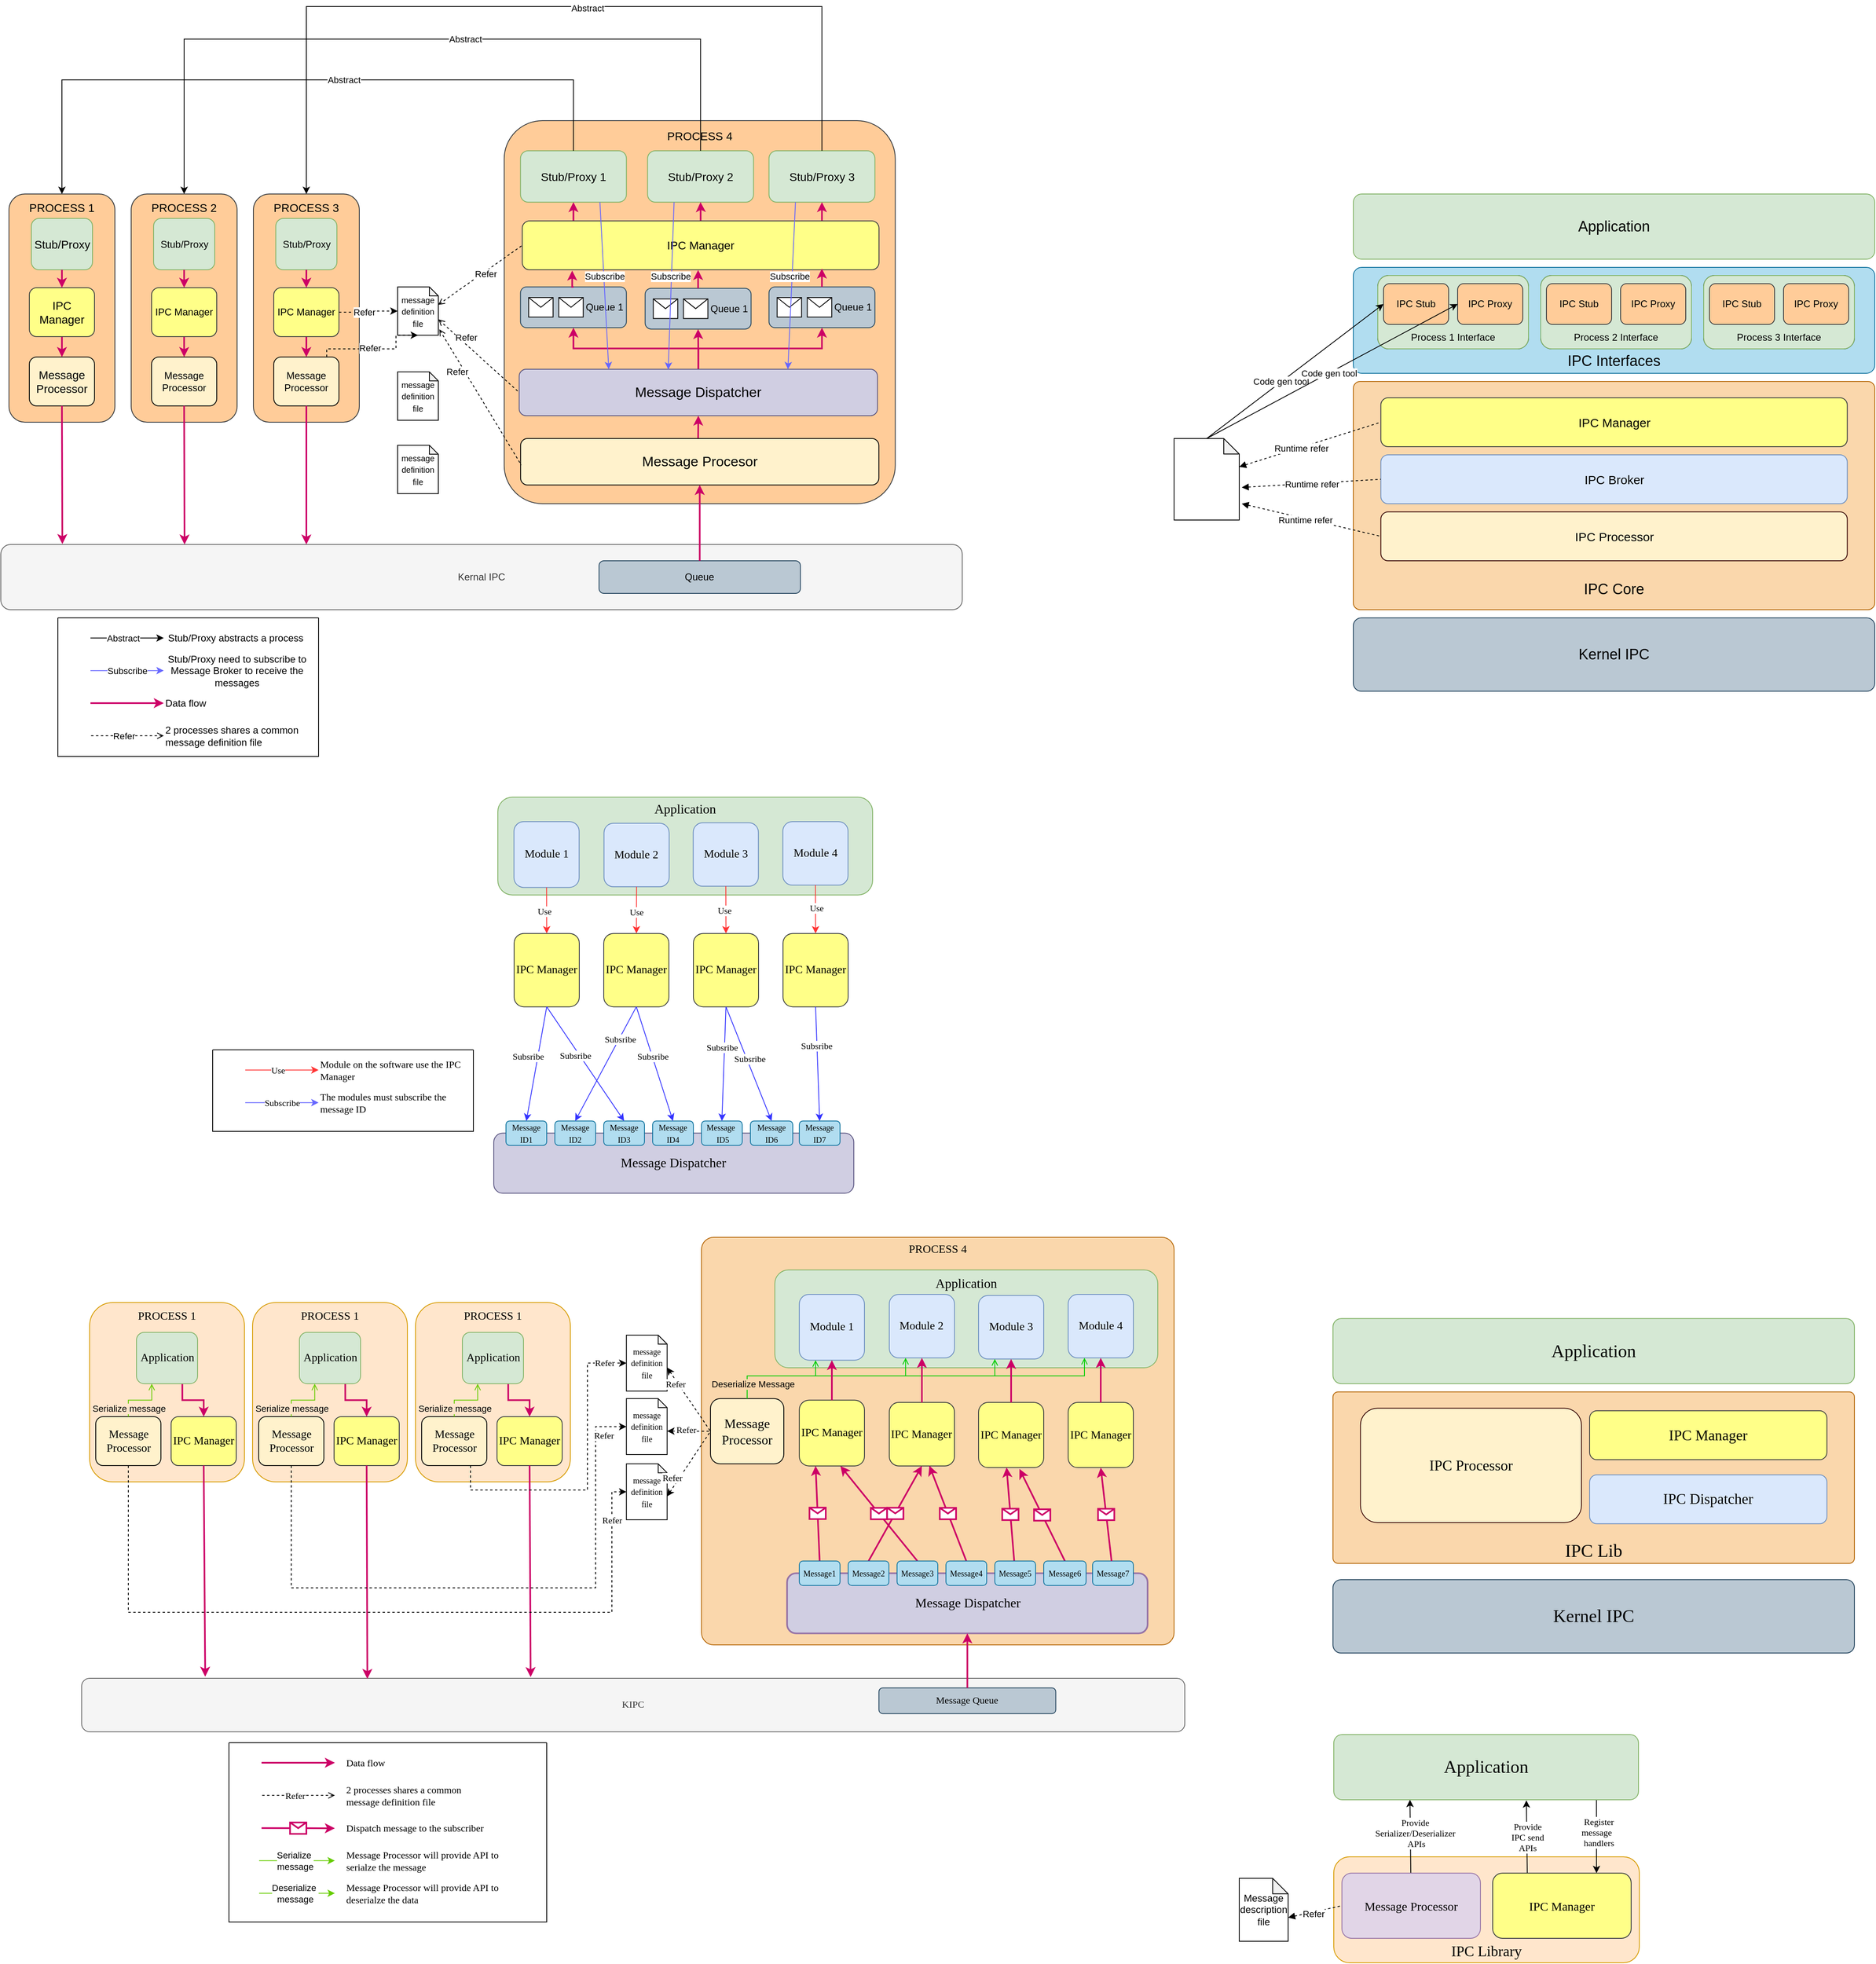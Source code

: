 <mxfile version="24.7.6">
  <diagram name="Page-1" id="NuQ8sDbINXvNX4gbBRJW">
    <mxGraphModel dx="1696" dy="1621" grid="1" gridSize="10" guides="1" tooltips="1" connect="1" arrows="1" fold="1" page="1" pageScale="1" pageWidth="827" pageHeight="1169" background="#ffffff" math="0" shadow="0">
      <root>
        <mxCell id="0" />
        <mxCell id="1" parent="0" />
        <mxCell id="bqOJNQWShnoD8MY0RKzM-351" value="IPC Library" style="rounded=1;whiteSpace=wrap;html=1;fontFamily=Verdana;verticalAlign=bottom;fontSize=18;fillColor=#ffe6cc;strokeColor=#d79b00;" parent="1" vertex="1">
          <mxGeometry x="866" y="2190" width="375" height="130" as="geometry" />
        </mxCell>
        <mxCell id="bqOJNQWShnoD8MY0RKzM-259" value="&lt;font style=&quot;font-size: 14px;&quot;&gt;PROCESS 4&lt;/font&gt;" style="rounded=1;whiteSpace=wrap;html=1;fillColor=#fad7ac;strokeColor=#b46504;arcSize=3;movable=1;resizable=1;rotatable=1;deletable=1;editable=1;locked=0;connectable=1;fontFamily=Verdana;verticalAlign=top;" parent="1" vertex="1">
          <mxGeometry x="90" y="1430" width="580" height="500" as="geometry" />
        </mxCell>
        <mxCell id="PtnBD-MqwxmyIaQdnE39-76" value="&lt;div style=&quot;&quot;&gt;&lt;font style=&quot;font-size: 16px;&quot;&gt;Message Processor&lt;/font&gt;&lt;/div&gt;" style="rounded=1;whiteSpace=wrap;html=1;fillColor=#fff2cc;strokeColor=#000000;fontSize=14;movable=1;resizable=1;rotatable=1;deletable=1;editable=1;locked=0;connectable=1;fontFamily=Verdana;" parent="1" vertex="1">
          <mxGeometry x="101" y="1627.93" width="90" height="80" as="geometry" />
        </mxCell>
        <mxCell id="7G1H1wRRWMd9MSqFdtv3-114" value="&lt;font style=&quot;font-size: 16px;&quot;&gt;Message Dispatcher&lt;/font&gt;" style="rounded=1;whiteSpace=wrap;html=1;fillColor=#d0cee2;strokeColor=#56517e;textDirection=vertical-lr;verticalAlign=middle;rotation=-90;fontFamily=Verdana;" parent="1" vertex="1">
          <mxGeometry x="19.07" y="1118.12" width="73.75" height="441.88" as="geometry" />
        </mxCell>
        <mxCell id="7G1H1wRRWMd9MSqFdtv3-117" value="&lt;div style=&quot;font-size: 14px;&quot;&gt;IPC Manager&lt;/div&gt;" style="rounded=1;whiteSpace=wrap;html=1;rotation=0;fillColor=#ffff88;strokeColor=#36393d;fontSize=14;fontFamily=Verdana;" parent="1" vertex="1">
          <mxGeometry x="-140" y="1057.19" width="80" height="90" as="geometry" />
        </mxCell>
        <mxCell id="7G1H1wRRWMd9MSqFdtv3-118" value="IPC Manager" style="rounded=1;whiteSpace=wrap;html=1;rotation=0;textDirection=ltr;fillColor=#ffff88;strokeColor=#36393d;fontSize=14;fontFamily=Verdana;" parent="1" vertex="1">
          <mxGeometry x="-30" y="1057.19" width="80" height="90" as="geometry" />
        </mxCell>
        <mxCell id="7G1H1wRRWMd9MSqFdtv3-119" value="IPC Manager" style="rounded=1;whiteSpace=wrap;html=1;rotation=0;textDirection=ltr;fillColor=#ffff88;strokeColor=#36393d;fontSize=14;fontFamily=Verdana;" parent="1" vertex="1">
          <mxGeometry x="190" y="1057.19" width="80" height="90" as="geometry" />
        </mxCell>
        <mxCell id="7G1H1wRRWMd9MSqFdtv3-120" value="&lt;font style=&quot;font-size: 10px;&quot;&gt;Message ID1&lt;/font&gt;" style="rounded=1;whiteSpace=wrap;html=1;fillColor=#b1ddf0;strokeColor=#10739e;fontFamily=Verdana;" parent="1" vertex="1">
          <mxGeometry x="-150" y="1287.19" width="50" height="30" as="geometry" />
        </mxCell>
        <mxCell id="7G1H1wRRWMd9MSqFdtv3-121" value="&lt;font style=&quot;font-size: 10px;&quot;&gt;Message ID2&lt;/font&gt;" style="rounded=1;whiteSpace=wrap;html=1;fillColor=#b1ddf0;strokeColor=#10739e;fontFamily=Verdana;" parent="1" vertex="1">
          <mxGeometry x="-90" y="1287.19" width="50" height="30" as="geometry" />
        </mxCell>
        <mxCell id="7G1H1wRRWMd9MSqFdtv3-122" value="&lt;font style=&quot;font-size: 10px;&quot;&gt;Message ID3&lt;/font&gt;" style="rounded=1;whiteSpace=wrap;html=1;fillColor=#b1ddf0;strokeColor=#10739e;fontFamily=Verdana;" parent="1" vertex="1">
          <mxGeometry x="-30" y="1287.19" width="50" height="30" as="geometry" />
        </mxCell>
        <mxCell id="7G1H1wRRWMd9MSqFdtv3-123" value="&lt;font style=&quot;font-size: 10px;&quot;&gt;Message ID4&lt;/font&gt;" style="rounded=1;whiteSpace=wrap;html=1;fillColor=#b1ddf0;strokeColor=#10739e;fontFamily=Verdana;" parent="1" vertex="1">
          <mxGeometry x="30" y="1287.19" width="50" height="30" as="geometry" />
        </mxCell>
        <mxCell id="7G1H1wRRWMd9MSqFdtv3-124" value="&lt;font style=&quot;font-size: 10px;&quot;&gt;Message&amp;nbsp; &amp;nbsp;&lt;/font&gt;&lt;span style=&quot;font-size: 10px;&quot;&gt;ID5&lt;/span&gt;" style="rounded=1;whiteSpace=wrap;html=1;fillColor=#b1ddf0;strokeColor=#10739e;fontFamily=Verdana;" parent="1" vertex="1">
          <mxGeometry x="90" y="1287.19" width="50" height="30" as="geometry" />
        </mxCell>
        <mxCell id="7G1H1wRRWMd9MSqFdtv3-125" value="&lt;font style=&quot;font-size: 10px;&quot;&gt;Message ID6&lt;/font&gt;" style="rounded=1;whiteSpace=wrap;html=1;fillColor=#b1ddf0;strokeColor=#10739e;fontFamily=Verdana;" parent="1" vertex="1">
          <mxGeometry x="150" y="1287.19" width="52" height="30" as="geometry" />
        </mxCell>
        <mxCell id="7G1H1wRRWMd9MSqFdtv3-126" value="&lt;font style=&quot;font-size: 10px;&quot;&gt;Message ID7&lt;/font&gt;" style="rounded=1;whiteSpace=wrap;html=1;fillColor=#b1ddf0;strokeColor=#10739e;fontFamily=Verdana;" parent="1" vertex="1">
          <mxGeometry x="210" y="1287.19" width="50" height="30" as="geometry" />
        </mxCell>
        <mxCell id="7G1H1wRRWMd9MSqFdtv3-127" value="" style="endArrow=classic;html=1;rounded=0;exitX=0.5;exitY=1;exitDx=0;exitDy=0;entryX=0.5;entryY=0;entryDx=0;entryDy=0;strokeColor=#3333FF;fontFamily=Verdana;" parent="1" source="7G1H1wRRWMd9MSqFdtv3-117" target="7G1H1wRRWMd9MSqFdtv3-120" edge="1">
          <mxGeometry width="50" height="50" relative="1" as="geometry">
            <mxPoint x="220" y="1352.19" as="sourcePoint" />
            <mxPoint x="270" y="1302.19" as="targetPoint" />
          </mxGeometry>
        </mxCell>
        <mxCell id="ick9jgWGnxJUqGrP5emk-45" value="Subsribe" style="edgeLabel;html=1;align=center;verticalAlign=middle;resizable=0;points=[];fontFamily=Verdana;" parent="7G1H1wRRWMd9MSqFdtv3-127" vertex="1" connectable="0">
          <mxGeometry x="0.609" relative="1" as="geometry">
            <mxPoint x="-3" y="-52" as="offset" />
          </mxGeometry>
        </mxCell>
        <mxCell id="7G1H1wRRWMd9MSqFdtv3-128" value="" style="endArrow=classic;html=1;rounded=0;exitX=0.5;exitY=1;exitDx=0;exitDy=0;entryX=0.5;entryY=0;entryDx=0;entryDy=0;strokeColor=#3333FF;fontFamily=Verdana;" parent="1" source="7G1H1wRRWMd9MSqFdtv3-117" target="7G1H1wRRWMd9MSqFdtv3-122" edge="1">
          <mxGeometry width="50" height="50" relative="1" as="geometry">
            <mxPoint x="340" y="1262.19" as="sourcePoint" />
            <mxPoint x="160" y="1237.19" as="targetPoint" />
          </mxGeometry>
        </mxCell>
        <mxCell id="ick9jgWGnxJUqGrP5emk-46" value="Subsribe" style="edgeLabel;html=1;align=center;verticalAlign=middle;resizable=0;points=[];fontFamily=Verdana;" parent="7G1H1wRRWMd9MSqFdtv3-128" vertex="1" connectable="0">
          <mxGeometry x="-0.033" relative="1" as="geometry">
            <mxPoint x="-11" y="-8" as="offset" />
          </mxGeometry>
        </mxCell>
        <mxCell id="7G1H1wRRWMd9MSqFdtv3-130" value="" style="endArrow=classic;html=1;rounded=0;exitX=0.5;exitY=1;exitDx=0;exitDy=0;entryX=0.5;entryY=0;entryDx=0;entryDy=0;strokeColor=#3333FF;fontFamily=Verdana;" parent="1" source="7G1H1wRRWMd9MSqFdtv3-118" target="7G1H1wRRWMd9MSqFdtv3-121" edge="1">
          <mxGeometry width="50" height="50" relative="1" as="geometry">
            <mxPoint x="340" y="1262.19" as="sourcePoint" />
            <mxPoint x="160" y="1412.19" as="targetPoint" />
          </mxGeometry>
        </mxCell>
        <mxCell id="ick9jgWGnxJUqGrP5emk-48" value="Subsribe" style="edgeLabel;html=1;align=center;verticalAlign=middle;resizable=0;points=[];fontFamily=Verdana;" parent="7G1H1wRRWMd9MSqFdtv3-130" vertex="1" connectable="0">
          <mxGeometry x="-0.471" relative="1" as="geometry">
            <mxPoint y="3" as="offset" />
          </mxGeometry>
        </mxCell>
        <mxCell id="7G1H1wRRWMd9MSqFdtv3-132" value="" style="endArrow=classic;html=1;rounded=0;exitX=0.5;exitY=1;exitDx=0;exitDy=0;entryX=0.5;entryY=0;entryDx=0;entryDy=0;strokeColor=#3333FF;fontFamily=Verdana;" parent="1" source="7G1H1wRRWMd9MSqFdtv3-118" target="7G1H1wRRWMd9MSqFdtv3-123" edge="1">
          <mxGeometry width="50" height="50" relative="1" as="geometry">
            <mxPoint x="340" y="1367.19" as="sourcePoint" />
            <mxPoint x="160" y="1322.19" as="targetPoint" />
          </mxGeometry>
        </mxCell>
        <mxCell id="ick9jgWGnxJUqGrP5emk-50" value="Subsribe" style="edgeLabel;html=1;align=center;verticalAlign=middle;resizable=0;points=[];fontFamily=Verdana;" parent="7G1H1wRRWMd9MSqFdtv3-132" vertex="1" connectable="0">
          <mxGeometry x="-0.241" relative="1" as="geometry">
            <mxPoint x="3" y="7" as="offset" />
          </mxGeometry>
        </mxCell>
        <mxCell id="7G1H1wRRWMd9MSqFdtv3-133" value="" style="endArrow=classic;html=1;rounded=0;exitX=0.5;exitY=1;exitDx=0;exitDy=0;entryX=0.5;entryY=0;entryDx=0;entryDy=0;strokeColor=#3333FF;fontFamily=Verdana;" parent="1" source="7G1H1wRRWMd9MSqFdtv3-135" target="7G1H1wRRWMd9MSqFdtv3-125" edge="1">
          <mxGeometry width="50" height="50" relative="1" as="geometry">
            <mxPoint x="340" y="1367.19" as="sourcePoint" />
            <mxPoint x="160" y="1367.19" as="targetPoint" />
          </mxGeometry>
        </mxCell>
        <mxCell id="ick9jgWGnxJUqGrP5emk-52" value="Subsribe" style="edgeLabel;html=1;align=center;verticalAlign=middle;resizable=0;points=[];fontFamily=Verdana;" parent="7G1H1wRRWMd9MSqFdtv3-133" vertex="1" connectable="0">
          <mxGeometry x="-0.241" relative="1" as="geometry">
            <mxPoint x="8" y="11" as="offset" />
          </mxGeometry>
        </mxCell>
        <mxCell id="7G1H1wRRWMd9MSqFdtv3-134" value="" style="endArrow=classic;html=1;rounded=0;entryX=0.5;entryY=0;entryDx=0;entryDy=0;exitX=0.5;exitY=1;exitDx=0;exitDy=0;strokeColor=#3333FF;fontFamily=Verdana;" parent="1" source="7G1H1wRRWMd9MSqFdtv3-119" target="7G1H1wRRWMd9MSqFdtv3-126" edge="1">
          <mxGeometry width="50" height="50" relative="1" as="geometry">
            <mxPoint x="320" y="1522.19" as="sourcePoint" />
            <mxPoint x="160" y="1457.19" as="targetPoint" />
          </mxGeometry>
        </mxCell>
        <mxCell id="ick9jgWGnxJUqGrP5emk-53" value="Subsribe" style="edgeLabel;html=1;align=center;verticalAlign=middle;resizable=0;points=[];fontFamily=Verdana;" parent="7G1H1wRRWMd9MSqFdtv3-134" vertex="1" connectable="0">
          <mxGeometry x="-0.316" y="-1" relative="1" as="geometry">
            <mxPoint as="offset" />
          </mxGeometry>
        </mxCell>
        <mxCell id="7G1H1wRRWMd9MSqFdtv3-135" value="IPC Manager" style="rounded=1;whiteSpace=wrap;html=1;rotation=0;textDirection=ltr;fillColor=#ffff88;strokeColor=#36393d;fontSize=14;fontFamily=Verdana;" parent="1" vertex="1">
          <mxGeometry x="80" y="1057.19" width="80" height="90" as="geometry" />
        </mxCell>
        <mxCell id="7G1H1wRRWMd9MSqFdtv3-136" value="" style="endArrow=classic;html=1;rounded=0;entryX=0.5;entryY=0;entryDx=0;entryDy=0;exitX=0.5;exitY=1;exitDx=0;exitDy=0;strokeColor=#3333FF;fontFamily=Verdana;" parent="1" source="7G1H1wRRWMd9MSqFdtv3-135" target="7G1H1wRRWMd9MSqFdtv3-124" edge="1">
          <mxGeometry width="50" height="50" relative="1" as="geometry">
            <mxPoint x="340" y="1502.19" as="sourcePoint" />
            <mxPoint x="160" y="1502.19" as="targetPoint" />
          </mxGeometry>
        </mxCell>
        <mxCell id="ick9jgWGnxJUqGrP5emk-51" value="Subsribe" style="edgeLabel;html=1;align=center;verticalAlign=middle;resizable=0;points=[];fontFamily=Verdana;" parent="7G1H1wRRWMd9MSqFdtv3-136" vertex="1" connectable="0">
          <mxGeometry x="-0.295" y="-1" relative="1" as="geometry">
            <mxPoint x="-2" as="offset" />
          </mxGeometry>
        </mxCell>
        <mxCell id="PtnBD-MqwxmyIaQdnE39-6" value="&lt;div style=&quot;font-size: 14px;&quot;&gt;IPC Manager&lt;/div&gt;" style="rounded=1;whiteSpace=wrap;html=1;rotation=0;textDirection=ltr;fillColor=#ffff88;strokeColor=#36393d;fontSize=14;movable=1;resizable=1;rotatable=1;deletable=1;editable=1;locked=0;connectable=1;fontFamily=Verdana;" parent="1" vertex="1">
          <mxGeometry x="320.47" y="1632.56" width="80" height="77.88" as="geometry" />
        </mxCell>
        <mxCell id="PtnBD-MqwxmyIaQdnE39-7" value="&lt;div style=&quot;font-size: 14px;&quot;&gt;IPC Manager&lt;/div&gt;" style="rounded=1;whiteSpace=wrap;html=1;rotation=0;textDirection=ltr;fillColor=#ffff88;strokeColor=#36393d;fontSize=14;movable=1;resizable=1;rotatable=1;deletable=1;editable=1;locked=0;connectable=1;fontFamily=Verdana;" parent="1" vertex="1">
          <mxGeometry x="540" y="1632.56" width="80" height="80" as="geometry" />
        </mxCell>
        <mxCell id="PtnBD-MqwxmyIaQdnE39-27" value="&lt;div style=&quot;font-size: 14px;&quot;&gt;IPC Manager&lt;/div&gt;" style="rounded=1;whiteSpace=wrap;html=1;rotation=0;textDirection=ltr;fillColor=#ffff88;strokeColor=#36393d;fontSize=14;movable=1;resizable=1;rotatable=1;deletable=1;editable=1;locked=0;connectable=1;fontFamily=Verdana;" parent="1" vertex="1">
          <mxGeometry x="430" y="1632.56" width="80" height="80" as="geometry" />
        </mxCell>
        <mxCell id="PtnBD-MqwxmyIaQdnE39-34" value="" style="endArrow=classic;html=1;rounded=0;exitX=0.5;exitY=0;exitDx=0;exitDy=0;entryX=0.25;entryY=1;entryDx=0;entryDy=0;strokeWidth=2;strokeColor=#CC0066;movable=1;resizable=1;rotatable=1;deletable=1;editable=1;locked=0;connectable=1;fontFamily=Verdana;" parent="1" source="PtnBD-MqwxmyIaQdnE39-8" target="bqOJNQWShnoD8MY0RKzM-70" edge="1">
          <mxGeometry relative="1" as="geometry">
            <mxPoint x="260" y="1531.75" as="sourcePoint" />
            <mxPoint x="360" y="1531.75" as="targetPoint" />
          </mxGeometry>
        </mxCell>
        <mxCell id="PtnBD-MqwxmyIaQdnE39-35" value="" style="shape=message;html=1;outlineConnect=0;strokeWidth=2;strokeColor=#CC0066;movable=1;resizable=1;rotatable=1;deletable=1;editable=1;locked=0;connectable=1;fontFamily=Verdana;" parent="PtnBD-MqwxmyIaQdnE39-34" vertex="1">
          <mxGeometry width="20" height="14" relative="1" as="geometry">
            <mxPoint x="-10" y="-7" as="offset" />
          </mxGeometry>
        </mxCell>
        <mxCell id="PtnBD-MqwxmyIaQdnE39-36" value="" style="endArrow=classic;html=1;rounded=0;entryX=0.631;entryY=1.001;entryDx=0;entryDy=0;exitX=0.5;exitY=0;exitDx=0;exitDy=0;entryPerimeter=0;strokeWidth=2;strokeColor=#CC0066;movable=1;resizable=1;rotatable=1;deletable=1;editable=1;locked=0;connectable=1;fontFamily=Verdana;" parent="1" source="PtnBD-MqwxmyIaQdnE39-10" target="bqOJNQWShnoD8MY0RKzM-70" edge="1">
          <mxGeometry relative="1" as="geometry">
            <mxPoint x="245" y="1760.75" as="sourcePoint" />
            <mxPoint x="264" y="1620.75" as="targetPoint" />
          </mxGeometry>
        </mxCell>
        <mxCell id="PtnBD-MqwxmyIaQdnE39-37" value="" style="shape=message;html=1;outlineConnect=0;strokeWidth=2;strokeColor=#CC0066;movable=1;resizable=1;rotatable=1;deletable=1;editable=1;locked=0;connectable=1;fontFamily=Verdana;" parent="PtnBD-MqwxmyIaQdnE39-36" vertex="1">
          <mxGeometry width="20" height="14" relative="1" as="geometry">
            <mxPoint x="-10" y="-7" as="offset" />
          </mxGeometry>
        </mxCell>
        <mxCell id="PtnBD-MqwxmyIaQdnE39-39" value="" style="endArrow=classic;html=1;rounded=0;entryX=0.5;entryY=1;entryDx=0;entryDy=0;exitX=0.5;exitY=0;exitDx=0;exitDy=0;strokeWidth=2;strokeColor=#CC0066;movable=1;resizable=1;rotatable=1;deletable=1;editable=1;locked=0;connectable=1;fontFamily=Verdana;" parent="1" source="PtnBD-MqwxmyIaQdnE39-9" target="PtnBD-MqwxmyIaQdnE39-6" edge="1">
          <mxGeometry relative="1" as="geometry">
            <mxPoint x="365" y="1760.75" as="sourcePoint" />
            <mxPoint x="284" y="1620.75" as="targetPoint" />
          </mxGeometry>
        </mxCell>
        <mxCell id="PtnBD-MqwxmyIaQdnE39-40" value="" style="shape=message;html=1;outlineConnect=0;strokeWidth=2;strokeColor=#CC0066;movable=1;resizable=1;rotatable=1;deletable=1;editable=1;locked=0;connectable=1;fontFamily=Verdana;" parent="PtnBD-MqwxmyIaQdnE39-39" vertex="1">
          <mxGeometry width="20" height="14" relative="1" as="geometry">
            <mxPoint x="-10" y="-7" as="offset" />
          </mxGeometry>
        </mxCell>
        <mxCell id="PtnBD-MqwxmyIaQdnE39-41" value="" style="endArrow=classic;html=1;rounded=0;entryX=0.615;entryY=0.997;entryDx=0;entryDy=0;exitX=0.5;exitY=0;exitDx=0;exitDy=0;entryPerimeter=0;strokeWidth=2;strokeColor=#CC0066;movable=1;resizable=1;rotatable=1;deletable=1;editable=1;locked=0;connectable=1;fontFamily=Verdana;" parent="1" source="PtnBD-MqwxmyIaQdnE39-11" target="PtnBD-MqwxmyIaQdnE39-6" edge="1">
          <mxGeometry relative="1" as="geometry">
            <mxPoint x="305" y="1760.75" as="sourcePoint" />
            <mxPoint x="374" y="1620.75" as="targetPoint" />
          </mxGeometry>
        </mxCell>
        <mxCell id="PtnBD-MqwxmyIaQdnE39-42" value="" style="shape=message;html=1;outlineConnect=0;strokeWidth=2;strokeColor=#CC0066;movable=1;resizable=1;rotatable=1;deletable=1;editable=1;locked=0;connectable=1;fontFamily=Verdana;" parent="PtnBD-MqwxmyIaQdnE39-41" vertex="1">
          <mxGeometry width="20" height="14" relative="1" as="geometry">
            <mxPoint x="-10" y="-7" as="offset" />
          </mxGeometry>
        </mxCell>
        <mxCell id="PtnBD-MqwxmyIaQdnE39-43" value="" style="endArrow=classic;html=1;rounded=0;entryX=0.628;entryY=1.02;entryDx=0;entryDy=0;exitX=0.5;exitY=0;exitDx=0;exitDy=0;entryPerimeter=0;strokeWidth=2;strokeColor=#CC0066;movable=1;resizable=1;rotatable=1;deletable=1;editable=1;locked=0;connectable=1;fontFamily=Verdana;" parent="1" source="PtnBD-MqwxmyIaQdnE39-13" target="PtnBD-MqwxmyIaQdnE39-27" edge="1">
          <mxGeometry relative="1" as="geometry">
            <mxPoint x="425" y="1760.75" as="sourcePoint" />
            <mxPoint x="382" y="1620.75" as="targetPoint" />
          </mxGeometry>
        </mxCell>
        <mxCell id="PtnBD-MqwxmyIaQdnE39-44" value="" style="shape=message;html=1;outlineConnect=0;strokeWidth=2;strokeColor=#CC0066;movable=1;resizable=1;rotatable=1;deletable=1;editable=1;locked=0;connectable=1;fontFamily=Verdana;" parent="PtnBD-MqwxmyIaQdnE39-43" vertex="1">
          <mxGeometry width="20" height="14" relative="1" as="geometry">
            <mxPoint x="-10" y="-7" as="offset" />
          </mxGeometry>
        </mxCell>
        <mxCell id="PtnBD-MqwxmyIaQdnE39-45" value="" style="endArrow=classic;html=1;rounded=0;entryX=0.43;entryY=0.997;entryDx=0;entryDy=0;entryPerimeter=0;strokeWidth=2;strokeColor=#CC0066;movable=1;resizable=1;rotatable=1;deletable=1;editable=1;locked=0;connectable=1;fontFamily=Verdana;" parent="1" source="PtnBD-MqwxmyIaQdnE39-12" target="PtnBD-MqwxmyIaQdnE39-27" edge="1">
          <mxGeometry relative="1" as="geometry">
            <mxPoint x="546" y="1760.75" as="sourcePoint" />
            <mxPoint x="494" y="1622.75" as="targetPoint" />
          </mxGeometry>
        </mxCell>
        <mxCell id="PtnBD-MqwxmyIaQdnE39-46" value="" style="shape=message;html=1;outlineConnect=0;strokeWidth=2;strokeColor=#CC0066;movable=1;resizable=1;rotatable=1;deletable=1;editable=1;locked=0;connectable=1;fontFamily=Verdana;" parent="PtnBD-MqwxmyIaQdnE39-45" vertex="1">
          <mxGeometry width="20" height="14" relative="1" as="geometry">
            <mxPoint x="-10" y="-7" as="offset" />
          </mxGeometry>
        </mxCell>
        <mxCell id="PtnBD-MqwxmyIaQdnE39-79" value="&lt;font style=&quot;font-size: 10px;&quot;&gt;message definition file&lt;/font&gt;" style="shape=note;whiteSpace=wrap;html=1;backgroundOutline=1;darkOpacity=0.05;size=11;movable=1;resizable=1;rotatable=1;deletable=1;editable=1;locked=0;connectable=1;fontFamily=Verdana;" parent="1" vertex="1">
          <mxGeometry x="-2.19" y="1707.93" width="50" height="68.62" as="geometry" />
        </mxCell>
        <mxCell id="PtnBD-MqwxmyIaQdnE39-81" value="&lt;font style=&quot;font-size: 10px;&quot;&gt;message definition file&lt;/font&gt;" style="shape=note;whiteSpace=wrap;html=1;backgroundOutline=1;darkOpacity=0.05;size=11;movable=1;resizable=1;rotatable=1;deletable=1;editable=1;locked=0;connectable=1;fontFamily=Verdana;" parent="1" vertex="1">
          <mxGeometry x="-2.19" y="1627.93" width="50" height="68.62" as="geometry" />
        </mxCell>
        <mxCell id="PtnBD-MqwxmyIaQdnE39-82" value="&lt;font style=&quot;font-size: 10px;&quot;&gt;message definition file&lt;/font&gt;" style="shape=note;whiteSpace=wrap;html=1;backgroundOutline=1;darkOpacity=0.05;size=11;movable=1;resizable=1;rotatable=1;deletable=1;editable=1;locked=0;connectable=1;fontFamily=Verdana;" parent="1" vertex="1">
          <mxGeometry x="-2.19" y="1550.0" width="50" height="68.62" as="geometry" />
        </mxCell>
        <mxCell id="PtnBD-MqwxmyIaQdnE39-87" value="" style="endArrow=none;dashed=1;html=1;rounded=0;entryX=0;entryY=0.5;entryDx=0;entryDy=0;exitX=0;exitY=0;exitDx=50;exitDy=39.81;startArrow=classic;startFill=1;exitPerimeter=0;movable=1;resizable=1;rotatable=1;deletable=1;editable=1;locked=0;connectable=1;fontFamily=Verdana;" parent="1" source="PtnBD-MqwxmyIaQdnE39-82" target="PtnBD-MqwxmyIaQdnE39-76" edge="1">
          <mxGeometry width="50" height="50" relative="1" as="geometry">
            <mxPoint x="-130" y="1850" as="sourcePoint" />
            <mxPoint x="-180" y="1900" as="targetPoint" />
          </mxGeometry>
        </mxCell>
        <mxCell id="bqOJNQWShnoD8MY0RKzM-280" value="Refer" style="edgeLabel;html=1;align=center;verticalAlign=middle;resizable=1;points=[];movable=1;rotatable=1;deletable=1;editable=1;locked=0;connectable=1;fontFamily=Verdana;" parent="PtnBD-MqwxmyIaQdnE39-87" vertex="1" connectable="0">
          <mxGeometry x="-0.108" y="1" relative="1" as="geometry">
            <mxPoint x="-15" y="-14" as="offset" />
          </mxGeometry>
        </mxCell>
        <mxCell id="PtnBD-MqwxmyIaQdnE39-88" value="" style="endArrow=none;dashed=1;html=1;rounded=0;entryX=0;entryY=0.5;entryDx=0;entryDy=0;exitX=0;exitY=0;exitDx=50;exitDy=39.81;startArrow=classic;startFill=1;exitPerimeter=0;movable=1;resizable=1;rotatable=1;deletable=1;editable=1;locked=0;connectable=1;fontFamily=Verdana;" parent="1" source="PtnBD-MqwxmyIaQdnE39-81" target="PtnBD-MqwxmyIaQdnE39-76" edge="1">
          <mxGeometry width="50" height="50" relative="1" as="geometry">
            <mxPoint x="70" y="1782" as="sourcePoint" />
            <mxPoint x="104" y="1908" as="targetPoint" />
          </mxGeometry>
        </mxCell>
        <mxCell id="bqOJNQWShnoD8MY0RKzM-281" value="Refer" style="edgeLabel;html=1;align=center;verticalAlign=middle;resizable=1;points=[];movable=1;rotatable=1;deletable=1;editable=1;locked=0;connectable=1;fontFamily=Verdana;" parent="PtnBD-MqwxmyIaQdnE39-88" vertex="1" connectable="0">
          <mxGeometry x="-0.137" y="2" relative="1" as="geometry">
            <mxPoint as="offset" />
          </mxGeometry>
        </mxCell>
        <mxCell id="PtnBD-MqwxmyIaQdnE39-89" value="" style="endArrow=none;dashed=1;html=1;rounded=0;entryX=0;entryY=0.5;entryDx=0;entryDy=0;exitX=0;exitY=0;exitDx=50;exitDy=39.81;startArrow=classic;startFill=1;exitPerimeter=0;movable=1;resizable=1;rotatable=1;deletable=1;editable=1;locked=0;connectable=1;fontFamily=Verdana;" parent="1" source="PtnBD-MqwxmyIaQdnE39-79" target="PtnBD-MqwxmyIaQdnE39-76" edge="1">
          <mxGeometry width="50" height="50" relative="1" as="geometry">
            <mxPoint x="70" y="1860" as="sourcePoint" />
            <mxPoint x="104" y="1908" as="targetPoint" />
          </mxGeometry>
        </mxCell>
        <mxCell id="bqOJNQWShnoD8MY0RKzM-282" value="Refer" style="edgeLabel;html=1;align=center;verticalAlign=middle;resizable=1;points=[];movable=1;rotatable=1;deletable=1;editable=1;locked=0;connectable=1;fontFamily=Verdana;" parent="PtnBD-MqwxmyIaQdnE39-89" vertex="1" connectable="0">
          <mxGeometry x="0.08" y="1" relative="1" as="geometry">
            <mxPoint x="-22" y="21" as="offset" />
          </mxGeometry>
        </mxCell>
        <mxCell id="bqOJNQWShnoD8MY0RKzM-11" value="Application" style="rounded=1;whiteSpace=wrap;html=1;fontSize=18;fillColor=#d5e8d4;strokeColor=#82b366;arcSize=13;movable=0;resizable=0;rotatable=0;deletable=0;editable=0;locked=1;connectable=0;" parent="1" vertex="1">
          <mxGeometry x="890" y="150" width="640" height="80" as="geometry" />
        </mxCell>
        <mxCell id="bqOJNQWShnoD8MY0RKzM-12" value="IPC Interfaces" style="rounded=1;whiteSpace=wrap;html=1;fontSize=18;arcSize=8;spacingTop=-32;labelPosition=center;verticalLabelPosition=bottom;align=center;verticalAlign=top;fillColor=#b1ddf0;strokeColor=#10739e;movable=0;resizable=0;rotatable=0;deletable=0;editable=0;locked=1;connectable=0;" parent="1" vertex="1">
          <mxGeometry x="890" y="240" width="640" height="130" as="geometry" />
        </mxCell>
        <mxCell id="bqOJNQWShnoD8MY0RKzM-14" value="IPC Core" style="rounded=1;whiteSpace=wrap;html=1;fontSize=18;arcSize=3;labelPosition=center;verticalLabelPosition=bottom;align=center;verticalAlign=top;spacingTop=-42;fillColor=#fad7ac;strokeColor=#b46504;movable=0;resizable=0;rotatable=0;deletable=0;editable=0;locked=1;connectable=0;" parent="1" vertex="1">
          <mxGeometry x="890" y="380" width="640" height="280" as="geometry" />
        </mxCell>
        <mxCell id="bqOJNQWShnoD8MY0RKzM-15" value="Kernel IPC" style="rounded=1;whiteSpace=wrap;html=1;fontSize=18;fillColor=#bac8d3;strokeColor=#23445d;arcSize=11;movable=0;resizable=0;rotatable=0;deletable=0;editable=0;locked=1;connectable=0;" parent="1" vertex="1">
          <mxGeometry x="890" y="670" width="640" height="90" as="geometry" />
        </mxCell>
        <mxCell id="bqOJNQWShnoD8MY0RKzM-27" value="" style="group;strokeColor=default;rounded=1;movable=0;resizable=0;rotatable=0;deletable=0;editable=0;locked=1;connectable=0;" parent="1" vertex="1" connectable="0">
          <mxGeometry x="920" y="250" width="185" height="90" as="geometry" />
        </mxCell>
        <mxCell id="bqOJNQWShnoD8MY0RKzM-21" value="Process 1 Interface" style="rounded=1;whiteSpace=wrap;html=1;labelPosition=center;verticalLabelPosition=bottom;align=center;verticalAlign=top;spacingTop=-28;fillColor=#d5e8d4;strokeColor=#82b366;movable=0;resizable=0;rotatable=0;deletable=0;editable=0;locked=1;connectable=0;" parent="bqOJNQWShnoD8MY0RKzM-27" vertex="1">
          <mxGeometry width="185" height="90" as="geometry" />
        </mxCell>
        <mxCell id="bqOJNQWShnoD8MY0RKzM-17" value="IPC Stub" style="rounded=1;whiteSpace=wrap;html=1;fillColor=#ffcc99;strokeColor=#36393d;movable=0;resizable=0;rotatable=0;deletable=0;editable=0;locked=1;connectable=0;" parent="bqOJNQWShnoD8MY0RKzM-27" vertex="1">
          <mxGeometry x="7" y="10" width="80" height="50" as="geometry" />
        </mxCell>
        <mxCell id="bqOJNQWShnoD8MY0RKzM-18" value="IPC Proxy" style="rounded=1;whiteSpace=wrap;html=1;fillColor=#ffcc99;strokeColor=#36393d;movable=0;resizable=0;rotatable=0;deletable=0;editable=0;locked=1;connectable=0;" parent="bqOJNQWShnoD8MY0RKzM-27" vertex="1">
          <mxGeometry x="98" y="10" width="80" height="50" as="geometry" />
        </mxCell>
        <mxCell id="bqOJNQWShnoD8MY0RKzM-28" value="IPC Manager" style="rounded=1;whiteSpace=wrap;html=1;fontSize=15;fillColor=#ffff88;strokeColor=#36393d;movable=0;resizable=0;rotatable=0;deletable=0;editable=0;locked=1;connectable=0;" parent="1" vertex="1">
          <mxGeometry x="923.75" y="400" width="572.5" height="60" as="geometry" />
        </mxCell>
        <mxCell id="bqOJNQWShnoD8MY0RKzM-29" value="IPC Broker" style="rounded=1;whiteSpace=wrap;html=1;fontSize=15;fillColor=#dae8fc;strokeColor=#6c8ebf;movable=0;resizable=0;rotatable=0;deletable=0;editable=0;locked=1;connectable=0;" parent="1" vertex="1">
          <mxGeometry x="923.75" y="470" width="572.5" height="60" as="geometry" />
        </mxCell>
        <mxCell id="bqOJNQWShnoD8MY0RKzM-30" value="IPC Processor" style="rounded=1;whiteSpace=wrap;html=1;fontSize=15;fillColor=#fff2cc;strokeColor=#330000;strokeWidth=1;movable=0;resizable=0;rotatable=0;deletable=0;editable=0;locked=1;connectable=0;" parent="1" vertex="1">
          <mxGeometry x="923.75" y="540" width="572.5" height="60" as="geometry" />
        </mxCell>
        <mxCell id="bqOJNQWShnoD8MY0RKzM-31" value="" style="shape=note;whiteSpace=wrap;html=1;backgroundOutline=1;darkOpacity=0.05;size=19;movable=0;resizable=0;rotatable=0;deletable=0;editable=0;locked=1;connectable=0;" parent="1" vertex="1">
          <mxGeometry x="670" y="450" width="80" height="100" as="geometry" />
        </mxCell>
        <mxCell id="bqOJNQWShnoD8MY0RKzM-32" value="" style="endArrow=none;dashed=1;html=1;rounded=0;entryX=0;entryY=0.5;entryDx=0;entryDy=0;startArrow=block;startFill=1;exitX=1;exitY=0.347;exitDx=0;exitDy=0;exitPerimeter=0;movable=0;resizable=0;rotatable=0;deletable=0;editable=0;locked=1;connectable=0;" parent="1" source="bqOJNQWShnoD8MY0RKzM-31" target="bqOJNQWShnoD8MY0RKzM-28" edge="1">
          <mxGeometry width="50" height="50" relative="1" as="geometry">
            <mxPoint x="830" y="486" as="sourcePoint" />
            <mxPoint x="1110" y="410" as="targetPoint" />
          </mxGeometry>
        </mxCell>
        <mxCell id="bqOJNQWShnoD8MY0RKzM-35" value="Runtime refer" style="edgeLabel;html=1;align=center;verticalAlign=middle;resizable=0;points=[];movable=0;rotatable=0;deletable=0;editable=0;locked=1;connectable=0;" parent="bqOJNQWShnoD8MY0RKzM-32" vertex="1" connectable="0">
          <mxGeometry x="-0.132" y="-1" relative="1" as="geometry">
            <mxPoint as="offset" />
          </mxGeometry>
        </mxCell>
        <mxCell id="bqOJNQWShnoD8MY0RKzM-33" value="" style="endArrow=none;dashed=1;html=1;rounded=0;entryX=0;entryY=0.5;entryDx=0;entryDy=0;startArrow=block;startFill=1;exitX=1.038;exitY=0.6;exitDx=0;exitDy=0;exitPerimeter=0;movable=0;resizable=0;rotatable=0;deletable=0;editable=0;locked=1;connectable=0;" parent="1" source="bqOJNQWShnoD8MY0RKzM-31" target="bqOJNQWShnoD8MY0RKzM-29" edge="1">
          <mxGeometry width="50" height="50" relative="1" as="geometry">
            <mxPoint x="830" y="500" as="sourcePoint" />
            <mxPoint x="934" y="440" as="targetPoint" />
          </mxGeometry>
        </mxCell>
        <mxCell id="bqOJNQWShnoD8MY0RKzM-36" value="Runtime refer" style="edgeLabel;html=1;align=center;verticalAlign=middle;resizable=0;points=[];movable=0;rotatable=0;deletable=0;editable=0;locked=1;connectable=0;" parent="bqOJNQWShnoD8MY0RKzM-33" vertex="1" connectable="0">
          <mxGeometry x="0.005" y="-1" relative="1" as="geometry">
            <mxPoint as="offset" />
          </mxGeometry>
        </mxCell>
        <mxCell id="bqOJNQWShnoD8MY0RKzM-34" value="" style="endArrow=none;dashed=1;html=1;rounded=0;entryX=0;entryY=0.5;entryDx=0;entryDy=0;startArrow=block;startFill=1;exitX=1.038;exitY=0.8;exitDx=0;exitDy=0;exitPerimeter=0;movable=0;resizable=0;rotatable=0;deletable=0;editable=0;locked=1;connectable=0;" parent="1" source="bqOJNQWShnoD8MY0RKzM-31" target="bqOJNQWShnoD8MY0RKzM-30" edge="1">
          <mxGeometry width="50" height="50" relative="1" as="geometry">
            <mxPoint x="830" y="500" as="sourcePoint" />
            <mxPoint x="934" y="510" as="targetPoint" />
          </mxGeometry>
        </mxCell>
        <mxCell id="bqOJNQWShnoD8MY0RKzM-37" value="Runtime refer" style="edgeLabel;html=1;align=center;verticalAlign=middle;resizable=0;points=[];movable=0;rotatable=0;deletable=0;editable=0;locked=1;connectable=0;" parent="bqOJNQWShnoD8MY0RKzM-34" vertex="1" connectable="0">
          <mxGeometry x="-0.088" y="-2" relative="1" as="geometry">
            <mxPoint as="offset" />
          </mxGeometry>
        </mxCell>
        <mxCell id="bqOJNQWShnoD8MY0RKzM-40" value="" style="endArrow=classic;html=1;rounded=0;exitX=0.5;exitY=0;exitDx=0;exitDy=0;exitPerimeter=0;entryX=0;entryY=0.5;entryDx=0;entryDy=0;movable=0;resizable=0;rotatable=0;deletable=0;editable=0;locked=1;connectable=0;" parent="1" source="bqOJNQWShnoD8MY0RKzM-31" target="bqOJNQWShnoD8MY0RKzM-17" edge="1">
          <mxGeometry width="50" height="50" relative="1" as="geometry">
            <mxPoint x="1040" y="410" as="sourcePoint" />
            <mxPoint x="1090" y="360" as="targetPoint" />
          </mxGeometry>
        </mxCell>
        <mxCell id="bqOJNQWShnoD8MY0RKzM-41" value="Code gen tool" style="edgeLabel;html=1;align=center;verticalAlign=middle;resizable=0;points=[];movable=0;rotatable=0;deletable=0;editable=0;locked=1;connectable=0;" parent="bqOJNQWShnoD8MY0RKzM-40" vertex="1" connectable="0">
          <mxGeometry x="0.081" relative="1" as="geometry">
            <mxPoint x="-27" y="19" as="offset" />
          </mxGeometry>
        </mxCell>
        <mxCell id="bqOJNQWShnoD8MY0RKzM-43" value="" style="endArrow=classic;html=1;rounded=0;exitX=0.5;exitY=0;exitDx=0;exitDy=0;exitPerimeter=0;entryX=0;entryY=0.5;entryDx=0;entryDy=0;movable=0;resizable=0;rotatable=0;deletable=0;editable=0;locked=1;connectable=0;" parent="1" source="bqOJNQWShnoD8MY0RKzM-31" target="bqOJNQWShnoD8MY0RKzM-18" edge="1">
          <mxGeometry width="50" height="50" relative="1" as="geometry">
            <mxPoint x="720" y="460" as="sourcePoint" />
            <mxPoint x="937" y="295" as="targetPoint" />
          </mxGeometry>
        </mxCell>
        <mxCell id="bqOJNQWShnoD8MY0RKzM-44" value="Code gen tool" style="edgeLabel;html=1;align=center;verticalAlign=middle;resizable=0;points=[];movable=0;rotatable=0;deletable=0;editable=0;locked=1;connectable=0;" parent="bqOJNQWShnoD8MY0RKzM-43" vertex="1" connectable="0">
          <mxGeometry x="0.081" relative="1" as="geometry">
            <mxPoint x="-17" y="9" as="offset" />
          </mxGeometry>
        </mxCell>
        <mxCell id="bqOJNQWShnoD8MY0RKzM-45" value="" style="group;strokeColor=default;rounded=1;movable=0;resizable=0;rotatable=0;deletable=0;editable=0;locked=1;connectable=0;" parent="1" vertex="1" connectable="0">
          <mxGeometry x="1120" y="250" width="185" height="90" as="geometry" />
        </mxCell>
        <mxCell id="bqOJNQWShnoD8MY0RKzM-46" value="Process 2 Interface" style="rounded=1;whiteSpace=wrap;html=1;labelPosition=center;verticalLabelPosition=bottom;align=center;verticalAlign=top;spacingTop=-28;fillColor=#d5e8d4;strokeColor=#82b366;movable=0;resizable=0;rotatable=0;deletable=0;editable=0;locked=1;connectable=0;" parent="bqOJNQWShnoD8MY0RKzM-45" vertex="1">
          <mxGeometry width="185" height="90" as="geometry" />
        </mxCell>
        <mxCell id="bqOJNQWShnoD8MY0RKzM-47" value="IPC Stub" style="rounded=1;whiteSpace=wrap;html=1;fillColor=#ffcc99;strokeColor=#36393d;movable=0;resizable=0;rotatable=0;deletable=0;editable=0;locked=1;connectable=0;" parent="bqOJNQWShnoD8MY0RKzM-45" vertex="1">
          <mxGeometry x="7" y="10" width="80" height="50" as="geometry" />
        </mxCell>
        <mxCell id="bqOJNQWShnoD8MY0RKzM-48" value="IPC Proxy" style="rounded=1;whiteSpace=wrap;html=1;fillColor=#ffcc99;strokeColor=#36393d;movable=0;resizable=0;rotatable=0;deletable=0;editable=0;locked=1;connectable=0;" parent="bqOJNQWShnoD8MY0RKzM-45" vertex="1">
          <mxGeometry x="98" y="10" width="80" height="50" as="geometry" />
        </mxCell>
        <mxCell id="bqOJNQWShnoD8MY0RKzM-49" value="" style="group;strokeColor=default;rounded=1;movable=0;resizable=0;rotatable=0;deletable=0;editable=0;locked=1;connectable=0;" parent="1" vertex="1" connectable="0">
          <mxGeometry x="1320" y="250" width="185" height="90" as="geometry" />
        </mxCell>
        <mxCell id="bqOJNQWShnoD8MY0RKzM-50" value="Process 3 Interface" style="rounded=1;whiteSpace=wrap;html=1;labelPosition=center;verticalLabelPosition=bottom;align=center;verticalAlign=top;spacingTop=-28;fillColor=#d5e8d4;strokeColor=#82b366;movable=0;resizable=0;rotatable=0;deletable=0;editable=0;locked=1;connectable=0;" parent="bqOJNQWShnoD8MY0RKzM-49" vertex="1">
          <mxGeometry width="185" height="90" as="geometry" />
        </mxCell>
        <mxCell id="bqOJNQWShnoD8MY0RKzM-51" value="IPC Stub" style="rounded=1;whiteSpace=wrap;html=1;fillColor=#ffcc99;strokeColor=#36393d;movable=0;resizable=0;rotatable=0;deletable=0;editable=0;locked=1;connectable=0;" parent="bqOJNQWShnoD8MY0RKzM-49" vertex="1">
          <mxGeometry x="7" y="10" width="80" height="50" as="geometry" />
        </mxCell>
        <mxCell id="bqOJNQWShnoD8MY0RKzM-52" value="IPC Proxy" style="rounded=1;whiteSpace=wrap;html=1;fillColor=#ffcc99;strokeColor=#36393d;movable=0;resizable=0;rotatable=0;deletable=0;editable=0;locked=1;connectable=0;" parent="bqOJNQWShnoD8MY0RKzM-49" vertex="1">
          <mxGeometry x="98" y="10" width="80" height="50" as="geometry" />
        </mxCell>
        <mxCell id="bqOJNQWShnoD8MY0RKzM-59" value="&lt;font style=&quot;font-size: 10px;&quot;&gt;message definition file&lt;/font&gt;" style="shape=note;whiteSpace=wrap;html=1;backgroundOutline=1;darkOpacity=0.05;size=11;movable=1;resizable=1;rotatable=1;deletable=1;editable=1;locked=0;connectable=1;" parent="1" vertex="1">
          <mxGeometry x="-283" y="264" width="50" height="59.31" as="geometry" />
        </mxCell>
        <mxCell id="bqOJNQWShnoD8MY0RKzM-61" value="" style="group;fontSize=15;movable=1;resizable=1;rotatable=1;deletable=1;editable=1;locked=0;connectable=1;fontFamily=Verdana;" parent="1" vertex="1" connectable="0">
          <mxGeometry x="195.005" y="1827.13" width="442.5" height="88.745" as="geometry" />
        </mxCell>
        <mxCell id="PtnBD-MqwxmyIaQdnE39-4" value="&lt;font style=&quot;font-size: 16px;&quot;&gt;Message Dispatcher&lt;/font&gt;" style="rounded=1;whiteSpace=wrap;html=1;fillColor=#D0CEE2;strokeColor=#9673a6;textDirection=vertical-lr;verticalAlign=middle;rotation=-90;strokeWidth=2;movable=1;resizable=1;rotatable=1;deletable=1;editable=1;locked=0;connectable=1;fontFamily=Verdana;" parent="bqOJNQWShnoD8MY0RKzM-61" vertex="1">
          <mxGeometry x="184.375" y="-169.38" width="73.75" height="442.5" as="geometry" />
        </mxCell>
        <mxCell id="PtnBD-MqwxmyIaQdnE39-8" value="&lt;font style=&quot;font-size: 10px;&quot;&gt;Message1&lt;/font&gt;" style="rounded=1;whiteSpace=wrap;html=1;fillColor=#b1ddf0;strokeColor=#10739e;movable=1;resizable=1;rotatable=1;deletable=1;editable=1;locked=0;connectable=1;fontFamily=Verdana;" parent="bqOJNQWShnoD8MY0RKzM-61" vertex="1">
          <mxGeometry x="14.995" width="50" height="30" as="geometry" />
        </mxCell>
        <mxCell id="PtnBD-MqwxmyIaQdnE39-9" value="&lt;font style=&quot;font-size: 10px;&quot;&gt;Message2&lt;/font&gt;" style="rounded=1;whiteSpace=wrap;html=1;fillColor=#b1ddf0;strokeColor=#10739e;movable=1;resizable=1;rotatable=1;deletable=1;editable=1;locked=0;connectable=1;fontFamily=Verdana;" parent="bqOJNQWShnoD8MY0RKzM-61" vertex="1">
          <mxGeometry x="74.995" width="50" height="30" as="geometry" />
        </mxCell>
        <mxCell id="PtnBD-MqwxmyIaQdnE39-10" value="&lt;font style=&quot;font-size: 10px;&quot;&gt;Message3&lt;/font&gt;" style="rounded=1;whiteSpace=wrap;html=1;fillColor=#b1ddf0;strokeColor=#10739e;movable=1;resizable=1;rotatable=1;deletable=1;editable=1;locked=0;connectable=1;fontFamily=Verdana;" parent="bqOJNQWShnoD8MY0RKzM-61" vertex="1">
          <mxGeometry x="134.995" width="50" height="30" as="geometry" />
        </mxCell>
        <mxCell id="PtnBD-MqwxmyIaQdnE39-11" value="&lt;font style=&quot;font-size: 10px;&quot;&gt;Message4&lt;/font&gt;" style="rounded=1;whiteSpace=wrap;html=1;fillColor=#b1ddf0;strokeColor=#10739e;movable=1;resizable=1;rotatable=1;deletable=1;editable=1;locked=0;connectable=1;fontFamily=Verdana;" parent="bqOJNQWShnoD8MY0RKzM-61" vertex="1">
          <mxGeometry x="194.995" width="50" height="30" as="geometry" />
        </mxCell>
        <mxCell id="PtnBD-MqwxmyIaQdnE39-12" value="&lt;font style=&quot;font-size: 10px;&quot;&gt;Message&lt;/font&gt;&lt;span style=&quot;font-size: 10px;&quot;&gt;5&lt;/span&gt;" style="rounded=1;whiteSpace=wrap;html=1;fillColor=#b1ddf0;strokeColor=#10739e;movable=1;resizable=1;rotatable=1;deletable=1;editable=1;locked=0;connectable=1;fontFamily=Verdana;" parent="bqOJNQWShnoD8MY0RKzM-61" vertex="1">
          <mxGeometry x="254.995" width="50" height="30" as="geometry" />
        </mxCell>
        <mxCell id="PtnBD-MqwxmyIaQdnE39-13" value="&lt;font style=&quot;font-size: 10px;&quot;&gt;Message6&lt;/font&gt;" style="rounded=1;whiteSpace=wrap;html=1;fillColor=#b1ddf0;strokeColor=#10739e;movable=1;resizable=1;rotatable=1;deletable=1;editable=1;locked=0;connectable=1;fontFamily=Verdana;" parent="bqOJNQWShnoD8MY0RKzM-61" vertex="1">
          <mxGeometry x="314.995" width="52" height="30" as="geometry" />
        </mxCell>
        <mxCell id="PtnBD-MqwxmyIaQdnE39-14" value="&lt;font style=&quot;font-size: 10px;&quot;&gt;Message7&lt;/font&gt;" style="rounded=1;whiteSpace=wrap;html=1;fillColor=#b1ddf0;strokeColor=#10739e;movable=1;resizable=1;rotatable=1;deletable=1;editable=1;locked=0;connectable=1;fontFamily=Verdana;" parent="bqOJNQWShnoD8MY0RKzM-61" vertex="1">
          <mxGeometry x="374.995" width="50" height="30" as="geometry" />
        </mxCell>
        <mxCell id="bqOJNQWShnoD8MY0RKzM-68" value="" style="endArrow=classic;html=1;rounded=0;entryX=0.5;entryY=1;entryDx=0;entryDy=0;strokeWidth=2;strokeColor=#CC0066;movable=1;resizable=1;rotatable=1;deletable=1;editable=1;locked=0;connectable=1;fontFamily=Verdana;" parent="1" source="PtnBD-MqwxmyIaQdnE39-14" target="PtnBD-MqwxmyIaQdnE39-7" edge="1">
          <mxGeometry relative="1" as="geometry">
            <mxPoint x="546" y="1866.75" as="sourcePoint" />
            <mxPoint x="490" y="1663.75" as="targetPoint" />
          </mxGeometry>
        </mxCell>
        <mxCell id="bqOJNQWShnoD8MY0RKzM-69" value="" style="shape=message;html=1;outlineConnect=0;strokeWidth=2;strokeColor=#CC0066;movable=1;resizable=1;rotatable=1;deletable=1;editable=1;locked=0;connectable=1;fontFamily=Verdana;" parent="bqOJNQWShnoD8MY0RKzM-68" vertex="1">
          <mxGeometry width="20" height="14" relative="1" as="geometry">
            <mxPoint x="-10" y="-7" as="offset" />
          </mxGeometry>
        </mxCell>
        <mxCell id="bqOJNQWShnoD8MY0RKzM-70" value="IPC Manager" style="rounded=1;whiteSpace=wrap;html=1;rotation=0;fillColor=#ffff88;strokeColor=#36393d;fontSize=14;movable=1;resizable=1;rotatable=1;deletable=1;editable=1;locked=0;connectable=1;fontFamily=Verdana;" parent="1" vertex="1">
          <mxGeometry x="210" y="1629.75" width="80" height="80.69" as="geometry" />
        </mxCell>
        <mxCell id="bqOJNQWShnoD8MY0RKzM-138" value="" style="group;fontSize=12;movable=1;resizable=1;rotatable=1;deletable=1;editable=1;locked=0;connectable=1;" parent="1" vertex="1" connectable="0">
          <mxGeometry x="-760" y="150" width="130" height="280" as="geometry" />
        </mxCell>
        <object label="&lt;font style=&quot;font-size: 14px;&quot;&gt;PROCESS 1&lt;/font&gt;" id="7G1H1wRRWMd9MSqFdtv3-1">
          <mxCell style="rounded=1;whiteSpace=wrap;html=1;fillColor=#ffcc99;strokeColor=#36393d;labelPosition=center;verticalLabelPosition=top;align=center;verticalAlign=bottom;spacingTop=0;spacingBottom=-28;movable=1;resizable=1;rotatable=1;deletable=1;editable=1;locked=0;connectable=1;" parent="bqOJNQWShnoD8MY0RKzM-138" vertex="1">
            <mxGeometry width="130" height="280" as="geometry" />
          </mxCell>
        </object>
        <mxCell id="bqOJNQWShnoD8MY0RKzM-112" value="" style="edgeStyle=orthogonalEdgeStyle;rounded=0;orthogonalLoop=1;jettySize=auto;html=1;strokeColor=#CC0066;curved=0;strokeWidth=2;movable=1;resizable=1;rotatable=1;deletable=1;editable=1;locked=0;connectable=1;" parent="bqOJNQWShnoD8MY0RKzM-138" source="bqOJNQWShnoD8MY0RKzM-119" target="bqOJNQWShnoD8MY0RKzM-105" edge="1">
          <mxGeometry relative="1" as="geometry">
            <mxPoint x="90" y="120" as="sourcePoint" />
            <mxPoint x="90" y="430" as="targetPoint" />
          </mxGeometry>
        </mxCell>
        <mxCell id="bqOJNQWShnoD8MY0RKzM-105" value="&lt;div style=&quot;font-size: 14px;&quot;&gt;Message Processor&lt;/div&gt;" style="rounded=1;whiteSpace=wrap;html=1;fillColor=#fff2cc;strokeColor=#000000;fontSize=14;movable=1;resizable=1;rotatable=1;deletable=1;editable=1;locked=0;connectable=1;" parent="bqOJNQWShnoD8MY0RKzM-138" vertex="1">
          <mxGeometry x="25" y="200" width="80" height="60" as="geometry" />
        </mxCell>
        <mxCell id="bqOJNQWShnoD8MY0RKzM-119" value="IPC Manager" style="rounded=1;whiteSpace=wrap;html=1;fillColor=#ffff88;strokeColor=#36393d;fontSize=14;movable=1;resizable=1;rotatable=1;deletable=1;editable=1;locked=0;connectable=1;" parent="bqOJNQWShnoD8MY0RKzM-138" vertex="1">
          <mxGeometry x="25" y="115" width="80" height="60" as="geometry" />
        </mxCell>
        <mxCell id="bqOJNQWShnoD8MY0RKzM-125" value="Stub/Proxy" style="rounded=1;whiteSpace=wrap;html=1;fillColor=#d5e8d4;strokeColor=#82b366;fontSize=14;movable=1;resizable=1;rotatable=1;deletable=1;editable=1;locked=0;connectable=1;" parent="bqOJNQWShnoD8MY0RKzM-138" vertex="1">
          <mxGeometry x="27.5" y="30" width="75" height="63" as="geometry" />
        </mxCell>
        <mxCell id="bqOJNQWShnoD8MY0RKzM-126" value="" style="edgeStyle=orthogonalEdgeStyle;rounded=0;orthogonalLoop=1;jettySize=auto;html=1;strokeColor=#CC0066;curved=0;strokeWidth=2;exitX=0.5;exitY=1;exitDx=0;exitDy=0;entryX=0.5;entryY=0;entryDx=0;entryDy=0;movable=1;resizable=1;rotatable=1;deletable=1;editable=1;locked=0;connectable=1;" parent="bqOJNQWShnoD8MY0RKzM-138" source="bqOJNQWShnoD8MY0RKzM-125" target="bqOJNQWShnoD8MY0RKzM-119" edge="1">
          <mxGeometry relative="1" as="geometry">
            <mxPoint x="75" y="185" as="sourcePoint" />
            <mxPoint x="75" y="210" as="targetPoint" />
          </mxGeometry>
        </mxCell>
        <mxCell id="bqOJNQWShnoD8MY0RKzM-139" value="" style="group;movable=1;resizable=1;rotatable=1;deletable=1;editable=1;locked=0;connectable=1;" parent="1" vertex="1" connectable="0">
          <mxGeometry x="-610" y="150" width="130" height="280" as="geometry" />
        </mxCell>
        <object label="&lt;font style=&quot;font-size: 14px;&quot;&gt;PROCESS 2&lt;/font&gt;" id="bqOJNQWShnoD8MY0RKzM-140">
          <mxCell style="rounded=1;whiteSpace=wrap;html=1;fillColor=#ffcc99;strokeColor=#36393d;labelPosition=center;verticalLabelPosition=top;align=center;verticalAlign=bottom;spacingTop=0;spacingBottom=-28;movable=1;resizable=1;rotatable=1;deletable=1;editable=1;locked=0;connectable=1;" parent="bqOJNQWShnoD8MY0RKzM-139" vertex="1">
            <mxGeometry width="130" height="280" as="geometry" />
          </mxCell>
        </object>
        <mxCell id="bqOJNQWShnoD8MY0RKzM-141" value="" style="edgeStyle=orthogonalEdgeStyle;rounded=0;orthogonalLoop=1;jettySize=auto;html=1;strokeColor=#CC0066;curved=0;strokeWidth=2;movable=1;resizable=1;rotatable=1;deletable=1;editable=1;locked=0;connectable=1;" parent="bqOJNQWShnoD8MY0RKzM-139" source="bqOJNQWShnoD8MY0RKzM-143" target="bqOJNQWShnoD8MY0RKzM-142" edge="1">
          <mxGeometry relative="1" as="geometry">
            <mxPoint x="90" y="120" as="sourcePoint" />
            <mxPoint x="90" y="430" as="targetPoint" />
          </mxGeometry>
        </mxCell>
        <mxCell id="bqOJNQWShnoD8MY0RKzM-142" value="&lt;div&gt;Message Processor&lt;/div&gt;" style="rounded=1;whiteSpace=wrap;html=1;fillColor=#fff2cc;strokeColor=#000000;movable=1;resizable=1;rotatable=1;deletable=1;editable=1;locked=0;connectable=1;" parent="bqOJNQWShnoD8MY0RKzM-139" vertex="1">
          <mxGeometry x="25" y="200" width="80" height="60" as="geometry" />
        </mxCell>
        <mxCell id="bqOJNQWShnoD8MY0RKzM-143" value="IPC Manager" style="rounded=1;whiteSpace=wrap;html=1;fillColor=#ffff88;strokeColor=#36393d;movable=1;resizable=1;rotatable=1;deletable=1;editable=1;locked=0;connectable=1;" parent="bqOJNQWShnoD8MY0RKzM-139" vertex="1">
          <mxGeometry x="25" y="115" width="80" height="60" as="geometry" />
        </mxCell>
        <mxCell id="bqOJNQWShnoD8MY0RKzM-144" value="Stub/Proxy" style="rounded=1;whiteSpace=wrap;html=1;fillColor=#d5e8d4;strokeColor=#82b366;movable=1;resizable=1;rotatable=1;deletable=1;editable=1;locked=0;connectable=1;" parent="bqOJNQWShnoD8MY0RKzM-139" vertex="1">
          <mxGeometry x="27.5" y="30" width="75" height="63" as="geometry" />
        </mxCell>
        <mxCell id="bqOJNQWShnoD8MY0RKzM-145" value="" style="edgeStyle=orthogonalEdgeStyle;rounded=0;orthogonalLoop=1;jettySize=auto;html=1;strokeColor=#CC0066;curved=0;strokeWidth=2;exitX=0.5;exitY=1;exitDx=0;exitDy=0;entryX=0.5;entryY=0;entryDx=0;entryDy=0;movable=1;resizable=1;rotatable=1;deletable=1;editable=1;locked=0;connectable=1;" parent="bqOJNQWShnoD8MY0RKzM-139" source="bqOJNQWShnoD8MY0RKzM-144" target="bqOJNQWShnoD8MY0RKzM-143" edge="1">
          <mxGeometry relative="1" as="geometry">
            <mxPoint x="75" y="185" as="sourcePoint" />
            <mxPoint x="75" y="210" as="targetPoint" />
          </mxGeometry>
        </mxCell>
        <mxCell id="bqOJNQWShnoD8MY0RKzM-146" value="" style="group;movable=1;resizable=1;rotatable=1;deletable=1;editable=1;locked=0;connectable=1;" parent="1" vertex="1" connectable="0">
          <mxGeometry x="-460" y="150" width="130" height="280" as="geometry" />
        </mxCell>
        <object label="&lt;font style=&quot;font-size: 14px;&quot;&gt;PROCESS 3&lt;/font&gt;" id="bqOJNQWShnoD8MY0RKzM-147">
          <mxCell style="rounded=1;whiteSpace=wrap;html=1;fillColor=#ffcc99;strokeColor=#36393d;labelPosition=center;verticalLabelPosition=top;align=center;verticalAlign=bottom;spacingTop=0;spacingBottom=-28;movable=1;resizable=1;rotatable=1;deletable=1;editable=1;locked=0;connectable=1;" parent="bqOJNQWShnoD8MY0RKzM-146" vertex="1">
            <mxGeometry width="130" height="280" as="geometry" />
          </mxCell>
        </object>
        <mxCell id="bqOJNQWShnoD8MY0RKzM-148" value="" style="edgeStyle=orthogonalEdgeStyle;rounded=0;orthogonalLoop=1;jettySize=auto;html=1;strokeColor=#CC0066;curved=0;strokeWidth=2;movable=1;resizable=1;rotatable=1;deletable=1;editable=1;locked=0;connectable=1;" parent="bqOJNQWShnoD8MY0RKzM-146" source="bqOJNQWShnoD8MY0RKzM-150" target="bqOJNQWShnoD8MY0RKzM-149" edge="1">
          <mxGeometry relative="1" as="geometry">
            <mxPoint x="90" y="120" as="sourcePoint" />
            <mxPoint x="90" y="430" as="targetPoint" />
          </mxGeometry>
        </mxCell>
        <mxCell id="bqOJNQWShnoD8MY0RKzM-149" value="&lt;div&gt;Message Processor&lt;/div&gt;" style="rounded=1;whiteSpace=wrap;html=1;fillColor=#fff2cc;strokeColor=#000000;movable=1;resizable=1;rotatable=1;deletable=1;editable=1;locked=0;connectable=1;" parent="bqOJNQWShnoD8MY0RKzM-146" vertex="1">
          <mxGeometry x="25" y="200" width="80" height="60" as="geometry" />
        </mxCell>
        <mxCell id="bqOJNQWShnoD8MY0RKzM-150" value="IPC Manager" style="rounded=1;whiteSpace=wrap;html=1;fillColor=#ffff88;strokeColor=#36393d;movable=1;resizable=1;rotatable=1;deletable=1;editable=1;locked=0;connectable=1;" parent="bqOJNQWShnoD8MY0RKzM-146" vertex="1">
          <mxGeometry x="25" y="115" width="80" height="60" as="geometry" />
        </mxCell>
        <mxCell id="bqOJNQWShnoD8MY0RKzM-151" value="Stub/Proxy" style="rounded=1;whiteSpace=wrap;html=1;fillColor=#d5e8d4;strokeColor=#82b366;movable=1;resizable=1;rotatable=1;deletable=1;editable=1;locked=0;connectable=1;" parent="bqOJNQWShnoD8MY0RKzM-146" vertex="1">
          <mxGeometry x="27.5" y="30" width="75" height="63" as="geometry" />
        </mxCell>
        <mxCell id="bqOJNQWShnoD8MY0RKzM-152" value="" style="edgeStyle=orthogonalEdgeStyle;rounded=0;orthogonalLoop=1;jettySize=auto;html=1;strokeColor=#CC0066;curved=0;strokeWidth=2;exitX=0.5;exitY=1;exitDx=0;exitDy=0;entryX=0.5;entryY=0;entryDx=0;entryDy=0;movable=1;resizable=1;rotatable=1;deletable=1;editable=1;locked=0;connectable=1;" parent="bqOJNQWShnoD8MY0RKzM-146" source="bqOJNQWShnoD8MY0RKzM-151" target="bqOJNQWShnoD8MY0RKzM-150" edge="1">
          <mxGeometry relative="1" as="geometry">
            <mxPoint x="75" y="185" as="sourcePoint" />
            <mxPoint x="75" y="210" as="targetPoint" />
          </mxGeometry>
        </mxCell>
        <mxCell id="bqOJNQWShnoD8MY0RKzM-155" value="" style="endArrow=classic;html=1;rounded=0;exitX=0.5;exitY=1;exitDx=0;exitDy=0;entryX=0.064;entryY=-0.007;entryDx=0;entryDy=0;entryPerimeter=0;strokeWidth=2;strokeColor=#CC0066;movable=1;resizable=1;rotatable=1;deletable=1;editable=1;locked=0;connectable=1;" parent="1" source="bqOJNQWShnoD8MY0RKzM-105" target="ick9jgWGnxJUqGrP5emk-67" edge="1">
          <mxGeometry width="50" height="50" relative="1" as="geometry">
            <mxPoint x="-610" y="500" as="sourcePoint" />
            <mxPoint x="-560" y="450" as="targetPoint" />
          </mxGeometry>
        </mxCell>
        <mxCell id="bqOJNQWShnoD8MY0RKzM-156" value="" style="endArrow=classic;html=1;rounded=0;entryX=0.064;entryY=0.023;entryDx=0;entryDy=0;entryPerimeter=0;exitX=0.5;exitY=1;exitDx=0;exitDy=0;strokeWidth=2;strokeColor=#CC0066;movable=1;resizable=1;rotatable=1;deletable=1;editable=1;locked=0;connectable=1;" parent="1" source="bqOJNQWShnoD8MY0RKzM-142" edge="1">
          <mxGeometry width="50" height="50" relative="1" as="geometry">
            <mxPoint x="-544" y="408" as="sourcePoint" />
            <mxPoint x="-544.5" y="580" as="targetPoint" />
          </mxGeometry>
        </mxCell>
        <mxCell id="bqOJNQWShnoD8MY0RKzM-157" value="" style="endArrow=classic;html=1;rounded=0;exitX=0.5;exitY=1;exitDx=0;exitDy=0;strokeWidth=2;strokeColor=#CC0066;movable=1;resizable=1;rotatable=1;deletable=1;editable=1;locked=0;connectable=1;" parent="1" source="bqOJNQWShnoD8MY0RKzM-149" edge="1">
          <mxGeometry width="50" height="50" relative="1" as="geometry">
            <mxPoint x="-395.25" y="415" as="sourcePoint" />
            <mxPoint x="-395" y="580" as="targetPoint" />
          </mxGeometry>
        </mxCell>
        <mxCell id="bqOJNQWShnoD8MY0RKzM-174" style="edgeStyle=orthogonalEdgeStyle;rounded=0;orthogonalLoop=1;jettySize=auto;html=1;entryX=0.5;entryY=1;entryDx=0;entryDy=0;entryPerimeter=0;dashed=1;movable=1;resizable=1;rotatable=1;deletable=1;editable=1;locked=0;connectable=1;" parent="1" source="bqOJNQWShnoD8MY0RKzM-149" target="bqOJNQWShnoD8MY0RKzM-59" edge="1">
          <mxGeometry relative="1" as="geometry">
            <Array as="points">
              <mxPoint x="-370" y="340" />
              <mxPoint x="-285" y="340" />
            </Array>
          </mxGeometry>
        </mxCell>
        <mxCell id="bqOJNQWShnoD8MY0RKzM-183" value="Refer" style="edgeLabel;html=1;align=center;verticalAlign=middle;resizable=1;points=[];movable=1;rotatable=1;deletable=1;editable=1;locked=0;connectable=1;" parent="bqOJNQWShnoD8MY0RKzM-174" vertex="1" connectable="0">
          <mxGeometry x="-0.099" y="1" relative="1" as="geometry">
            <mxPoint as="offset" />
          </mxGeometry>
        </mxCell>
        <mxCell id="bqOJNQWShnoD8MY0RKzM-176" style="edgeStyle=orthogonalEdgeStyle;rounded=0;orthogonalLoop=1;jettySize=auto;html=1;entryX=0;entryY=0.5;entryDx=0;entryDy=0;entryPerimeter=0;dashed=1;movable=1;resizable=1;rotatable=1;deletable=1;editable=1;locked=0;connectable=1;" parent="1" source="bqOJNQWShnoD8MY0RKzM-150" target="bqOJNQWShnoD8MY0RKzM-59" edge="1">
          <mxGeometry relative="1" as="geometry" />
        </mxCell>
        <mxCell id="bqOJNQWShnoD8MY0RKzM-182" value="Refer" style="edgeLabel;html=1;align=center;verticalAlign=middle;resizable=1;points=[];movable=1;rotatable=1;deletable=1;editable=1;locked=0;connectable=1;" parent="bqOJNQWShnoD8MY0RKzM-176" vertex="1" connectable="0">
          <mxGeometry x="-0.412" y="-1" relative="1" as="geometry">
            <mxPoint x="9" y="-1" as="offset" />
          </mxGeometry>
        </mxCell>
        <mxCell id="bqOJNQWShnoD8MY0RKzM-177" value="&lt;font style=&quot;font-size: 10px;&quot;&gt;message definition file&lt;/font&gt;" style="shape=note;whiteSpace=wrap;html=1;backgroundOutline=1;darkOpacity=0.05;size=11;movable=1;resizable=1;rotatable=1;deletable=1;editable=1;locked=0;connectable=1;" parent="1" vertex="1">
          <mxGeometry x="-283" y="368.31" width="50" height="59.31" as="geometry" />
        </mxCell>
        <mxCell id="bqOJNQWShnoD8MY0RKzM-178" value="&lt;font style=&quot;font-size: 10px;&quot;&gt;message definition file&lt;/font&gt;" style="shape=note;whiteSpace=wrap;html=1;backgroundOutline=1;darkOpacity=0.05;size=11;movable=1;resizable=1;rotatable=1;deletable=1;editable=1;locked=0;connectable=1;" parent="1" vertex="1">
          <mxGeometry x="-283" y="458.31" width="50" height="59.31" as="geometry" />
        </mxCell>
        <mxCell id="bqOJNQWShnoD8MY0RKzM-191" value="" style="swimlane;startSize=0;movable=1;resizable=1;rotatable=1;deletable=1;editable=1;locked=0;connectable=1;" parent="1" vertex="1">
          <mxGeometry x="-700" y="670" width="320" height="170" as="geometry">
            <mxRectangle x="-700" y="670" width="50" height="40" as="alternateBounds" />
          </mxGeometry>
        </mxCell>
        <mxCell id="bqOJNQWShnoD8MY0RKzM-192" value="" style="endArrow=classic;html=1;rounded=0;movable=1;resizable=1;rotatable=1;deletable=1;editable=1;locked=0;connectable=1;" parent="bqOJNQWShnoD8MY0RKzM-191" edge="1">
          <mxGeometry width="50" height="50" relative="1" as="geometry">
            <mxPoint x="40" y="24.74" as="sourcePoint" />
            <mxPoint x="130" y="24.74" as="targetPoint" />
          </mxGeometry>
        </mxCell>
        <mxCell id="bqOJNQWShnoD8MY0RKzM-193" value="Abstract" style="edgeLabel;html=1;align=center;verticalAlign=middle;resizable=1;points=[];movable=1;rotatable=1;deletable=1;editable=1;locked=0;connectable=1;" parent="bqOJNQWShnoD8MY0RKzM-192" vertex="1" connectable="0">
          <mxGeometry x="-0.07" relative="1" as="geometry">
            <mxPoint x="-2" as="offset" />
          </mxGeometry>
        </mxCell>
        <mxCell id="bqOJNQWShnoD8MY0RKzM-194" value="" style="endArrow=classic;html=1;rounded=0;strokeColor=#6666FF;movable=1;resizable=1;rotatable=1;deletable=1;editable=1;locked=0;connectable=1;" parent="bqOJNQWShnoD8MY0RKzM-191" edge="1">
          <mxGeometry width="50" height="50" relative="1" as="geometry">
            <mxPoint x="40" y="64.7" as="sourcePoint" />
            <mxPoint x="130" y="64.7" as="targetPoint" />
          </mxGeometry>
        </mxCell>
        <mxCell id="bqOJNQWShnoD8MY0RKzM-195" value="Subscribe" style="edgeLabel;html=1;align=center;verticalAlign=middle;resizable=1;points=[];labelBackgroundColor=default;rotation=0;movable=1;rotatable=1;deletable=1;editable=1;locked=0;connectable=1;" parent="bqOJNQWShnoD8MY0RKzM-194" vertex="1" connectable="0">
          <mxGeometry x="-0.079" relative="1" as="geometry">
            <mxPoint x="3" as="offset" />
          </mxGeometry>
        </mxCell>
        <mxCell id="bqOJNQWShnoD8MY0RKzM-196" value="" style="endArrow=classic;html=1;rounded=0;strokeWidth=2;strokeColor=#CC0066;movable=1;resizable=1;rotatable=1;deletable=1;editable=1;locked=0;connectable=1;" parent="bqOJNQWShnoD8MY0RKzM-191" edge="1">
          <mxGeometry width="50" height="50" relative="1" as="geometry">
            <mxPoint x="40" y="104.66" as="sourcePoint" />
            <mxPoint x="130" y="104.66" as="targetPoint" />
          </mxGeometry>
        </mxCell>
        <mxCell id="bqOJNQWShnoD8MY0RKzM-197" value="" style="endArrow=none;dashed=1;html=1;rounded=0;startArrow=open;startFill=0;movable=1;resizable=1;rotatable=1;deletable=1;editable=1;locked=0;connectable=1;" parent="bqOJNQWShnoD8MY0RKzM-191" edge="1">
          <mxGeometry width="50" height="50" relative="1" as="geometry">
            <mxPoint x="130" y="144.66" as="sourcePoint" />
            <mxPoint x="40" y="144.66" as="targetPoint" />
          </mxGeometry>
        </mxCell>
        <mxCell id="bqOJNQWShnoD8MY0RKzM-198" value="Refer" style="edgeLabel;html=1;align=center;verticalAlign=middle;resizable=1;points=[];movable=1;rotatable=1;deletable=1;editable=1;locked=0;connectable=1;" parent="bqOJNQWShnoD8MY0RKzM-197" vertex="1" connectable="0">
          <mxGeometry x="-0.303" y="2" relative="1" as="geometry">
            <mxPoint x="-18" y="-2" as="offset" />
          </mxGeometry>
        </mxCell>
        <mxCell id="bqOJNQWShnoD8MY0RKzM-199" value="Stub/Proxy abstracts a process&amp;nbsp;" style="text;html=1;align=center;verticalAlign=middle;whiteSpace=wrap;rounded=0;movable=1;resizable=1;rotatable=1;deletable=1;editable=1;locked=0;connectable=1;" parent="bqOJNQWShnoD8MY0RKzM-191" vertex="1">
          <mxGeometry x="130" y="10" width="180" height="30" as="geometry" />
        </mxCell>
        <mxCell id="bqOJNQWShnoD8MY0RKzM-207" value="Stub/Proxy need to subscribe to Message Broker to receive the messages" style="text;html=1;align=center;verticalAlign=middle;whiteSpace=wrap;rounded=0;movable=1;resizable=1;rotatable=1;deletable=1;editable=1;locked=0;connectable=1;" parent="bqOJNQWShnoD8MY0RKzM-191" vertex="1">
          <mxGeometry x="130" y="50" width="180" height="30" as="geometry" />
        </mxCell>
        <mxCell id="bqOJNQWShnoD8MY0RKzM-208" value="Data flow" style="text;html=1;align=left;verticalAlign=middle;whiteSpace=wrap;rounded=0;movable=1;resizable=1;rotatable=1;deletable=1;editable=1;locked=0;connectable=1;" parent="bqOJNQWShnoD8MY0RKzM-191" vertex="1">
          <mxGeometry x="130" y="90" width="180" height="30" as="geometry" />
        </mxCell>
        <mxCell id="bqOJNQWShnoD8MY0RKzM-209" value="2 processes shares a common message definition file&amp;nbsp;" style="text;html=1;align=left;verticalAlign=middle;whiteSpace=wrap;rounded=0;movable=1;resizable=1;rotatable=1;deletable=1;editable=1;locked=0;connectable=1;" parent="bqOJNQWShnoD8MY0RKzM-191" vertex="1">
          <mxGeometry x="130" y="130" width="180" height="30" as="geometry" />
        </mxCell>
        <mxCell id="bqOJNQWShnoD8MY0RKzM-257" value="" style="group;movable=1;resizable=1;rotatable=1;deletable=1;editable=1;locked=0;connectable=1;" parent="1" vertex="1" connectable="0">
          <mxGeometry x="-152.19" y="60" width="480" height="470" as="geometry" />
        </mxCell>
        <mxCell id="bqOJNQWShnoD8MY0RKzM-158" value="&lt;font style=&quot;font-size: 14px;&quot;&gt;PROCESS 4&lt;/font&gt;" style="rounded=1;whiteSpace=wrap;html=1;arcSize=10;fillColor=#ffcc99;strokeColor=#36393d;labelPosition=center;verticalLabelPosition=top;align=center;verticalAlign=bottom;spacingTop=0;spacingBottom=-30;movable=1;resizable=1;rotatable=1;deletable=1;editable=1;locked=0;connectable=1;" parent="bqOJNQWShnoD8MY0RKzM-257" vertex="1">
          <mxGeometry width="480" height="470" as="geometry" />
        </mxCell>
        <mxCell id="bqOJNQWShnoD8MY0RKzM-7" style="edgeStyle=orthogonalEdgeStyle;rounded=0;orthogonalLoop=1;jettySize=auto;html=1;entryX=0.5;entryY=1;entryDx=0;entryDy=0;exitX=0.5;exitY=0;exitDx=0;exitDy=0;strokeColor=#CC0066;strokeWidth=2;movable=1;resizable=1;rotatable=1;deletable=1;editable=1;locked=0;connectable=1;" parent="bqOJNQWShnoD8MY0RKzM-257" source="7G1H1wRRWMd9MSqFdtv3-8" target="7G1H1wRRWMd9MSqFdtv3-7" edge="1">
          <mxGeometry relative="1" as="geometry">
            <mxPoint x="306" y="288" as="sourcePoint" />
          </mxGeometry>
        </mxCell>
        <mxCell id="bqOJNQWShnoD8MY0RKzM-223" style="edgeStyle=orthogonalEdgeStyle;rounded=0;orthogonalLoop=1;jettySize=auto;html=1;entryX=0.5;entryY=1;entryDx=0;entryDy=0;strokeColor=#CC0066;strokeWidth=2;movable=1;resizable=1;rotatable=1;deletable=1;editable=1;locked=0;connectable=1;" parent="bqOJNQWShnoD8MY0RKzM-257" source="7G1H1wRRWMd9MSqFdtv3-8" target="bqOJNQWShnoD8MY0RKzM-216" edge="1">
          <mxGeometry relative="1" as="geometry" />
        </mxCell>
        <mxCell id="bqOJNQWShnoD8MY0RKzM-224" style="edgeStyle=orthogonalEdgeStyle;rounded=0;orthogonalLoop=1;jettySize=auto;html=1;entryX=0.5;entryY=1;entryDx=0;entryDy=0;strokeColor=#CC0066;strokeWidth=2;movable=1;resizable=1;rotatable=1;deletable=1;editable=1;locked=0;connectable=1;" parent="bqOJNQWShnoD8MY0RKzM-257" source="7G1H1wRRWMd9MSqFdtv3-8" target="bqOJNQWShnoD8MY0RKzM-220" edge="1">
          <mxGeometry relative="1" as="geometry" />
        </mxCell>
        <mxCell id="7G1H1wRRWMd9MSqFdtv3-8" value="Message Dispatcher" style="rounded=1;whiteSpace=wrap;html=1;fillColor=#d0cee2;strokeColor=#56517e;fontSize=17;movable=1;resizable=1;rotatable=1;deletable=1;editable=1;locked=0;connectable=1;" parent="bqOJNQWShnoD8MY0RKzM-257" vertex="1">
          <mxGeometry x="18.41" y="305" width="439.71" height="57" as="geometry" />
        </mxCell>
        <mxCell id="7G1H1wRRWMd9MSqFdtv3-20" style="edgeStyle=orthogonalEdgeStyle;rounded=0;orthogonalLoop=1;jettySize=auto;html=1;entryX=0.5;entryY=1;entryDx=0;entryDy=0;strokeColor=#CC0066;strokeWidth=2;movable=1;resizable=1;rotatable=1;deletable=1;editable=1;locked=0;connectable=1;" parent="bqOJNQWShnoD8MY0RKzM-257" target="7G1H1wRRWMd9MSqFdtv3-8" edge="1">
          <mxGeometry relative="1" as="geometry">
            <mxPoint x="345" y="510" as="targetPoint" />
            <mxPoint x="238.023" y="390.0" as="sourcePoint" />
          </mxGeometry>
        </mxCell>
        <mxCell id="7G1H1wRRWMd9MSqFdtv3-37" style="edgeStyle=orthogonalEdgeStyle;rounded=0;orthogonalLoop=1;jettySize=auto;html=1;entryX=0.5;entryY=1;entryDx=0;entryDy=0;strokeColor=#CC0066;strokeWidth=2;exitX=0.112;exitY=0.035;exitDx=0;exitDy=0;exitPerimeter=0;movable=1;resizable=1;rotatable=1;deletable=1;editable=1;locked=0;connectable=1;" parent="bqOJNQWShnoD8MY0RKzM-257" source="bqOJNQWShnoD8MY0RKzM-115" target="7G1H1wRRWMd9MSqFdtv3-41" edge="1">
          <mxGeometry relative="1" as="geometry">
            <mxPoint x="560.0" y="280" as="targetPoint" />
          </mxGeometry>
        </mxCell>
        <mxCell id="7G1H1wRRWMd9MSqFdtv3-39" style="edgeStyle=orthogonalEdgeStyle;rounded=0;orthogonalLoop=1;jettySize=auto;html=1;entryX=0.5;entryY=1;entryDx=0;entryDy=0;strokeColor=#CC0066;strokeWidth=2;exitX=0.786;exitY=0.045;exitDx=0;exitDy=0;exitPerimeter=0;movable=1;resizable=1;rotatable=1;deletable=1;editable=1;locked=0;connectable=1;" parent="bqOJNQWShnoD8MY0RKzM-257" source="bqOJNQWShnoD8MY0RKzM-115" target="7G1H1wRRWMd9MSqFdtv3-43" edge="1">
          <mxGeometry relative="1" as="geometry">
            <mxPoint x="507" y="204" as="sourcePoint" />
            <mxPoint x="560.0" y="490" as="targetPoint" />
          </mxGeometry>
        </mxCell>
        <mxCell id="7G1H1wRRWMd9MSqFdtv3-41" value="Stub/Proxy 1" style="rounded=1;whiteSpace=wrap;html=1;fillColor=#d5e8d4;strokeColor=#82b366;fontSize=14;movable=1;resizable=1;rotatable=1;deletable=1;editable=1;locked=0;connectable=1;" parent="bqOJNQWShnoD8MY0RKzM-257" vertex="1">
          <mxGeometry x="20" y="37" width="130" height="63" as="geometry" />
        </mxCell>
        <mxCell id="7G1H1wRRWMd9MSqFdtv3-42" value="Stub/Proxy 2" style="rounded=1;whiteSpace=wrap;html=1;fillColor=#d5e8d4;strokeColor=#82b366;fontSize=14;movable=1;resizable=1;rotatable=1;deletable=1;editable=1;locked=0;connectable=1;" parent="bqOJNQWShnoD8MY0RKzM-257" vertex="1">
          <mxGeometry x="176" y="37" width="130" height="63" as="geometry" />
        </mxCell>
        <mxCell id="7G1H1wRRWMd9MSqFdtv3-43" value="Stub/Proxy 3" style="rounded=1;whiteSpace=wrap;html=1;fillColor=#d5e8d4;strokeColor=#82b366;fontSize=14;movable=1;resizable=1;rotatable=1;deletable=1;editable=1;locked=0;connectable=1;" parent="bqOJNQWShnoD8MY0RKzM-257" vertex="1">
          <mxGeometry x="325" y="37" width="130" height="63" as="geometry" />
        </mxCell>
        <mxCell id="bqOJNQWShnoD8MY0RKzM-227" style="edgeStyle=orthogonalEdgeStyle;rounded=0;orthogonalLoop=1;jettySize=auto;html=1;entryX=0.5;entryY=1;entryDx=0;entryDy=0;strokeColor=#CC0066;strokeWidth=2;movable=1;resizable=1;rotatable=1;deletable=1;editable=1;locked=0;connectable=1;" parent="bqOJNQWShnoD8MY0RKzM-257" source="bqOJNQWShnoD8MY0RKzM-115" target="7G1H1wRRWMd9MSqFdtv3-42" edge="1">
          <mxGeometry relative="1" as="geometry" />
        </mxCell>
        <mxCell id="bqOJNQWShnoD8MY0RKzM-115" value="IPC Manager" style="rounded=1;whiteSpace=wrap;html=1;fillColor=#ffff88;strokeColor=#36393d;fontSize=14;movable=1;resizable=1;rotatable=1;deletable=1;editable=1;locked=0;connectable=1;" parent="bqOJNQWShnoD8MY0RKzM-257" vertex="1">
          <mxGeometry x="22.19" y="123" width="437.81" height="60" as="geometry" />
        </mxCell>
        <mxCell id="bqOJNQWShnoD8MY0RKzM-214" value="" style="group;movable=1;resizable=1;rotatable=1;deletable=1;editable=1;locked=0;connectable=1;" parent="bqOJNQWShnoD8MY0RKzM-257" vertex="1" connectable="0">
          <mxGeometry x="20" y="204" width="130" height="50" as="geometry" />
        </mxCell>
        <mxCell id="7G1H1wRRWMd9MSqFdtv3-7" value="&lt;div&gt;Queue 1&lt;/div&gt;" style="rounded=1;whiteSpace=wrap;html=1;fillColor=#bac8d3;strokeColor=#23445d;labelPosition=right;verticalLabelPosition=middle;align=left;verticalAlign=middle;spacing=-50;movable=1;resizable=1;rotatable=1;deletable=1;editable=1;locked=0;connectable=1;" parent="bqOJNQWShnoD8MY0RKzM-214" vertex="1">
          <mxGeometry width="130" height="50" as="geometry" />
        </mxCell>
        <mxCell id="bqOJNQWShnoD8MY0RKzM-210" value="" style="shape=message;html=1;html=1;outlineConnect=0;labelPosition=center;verticalLabelPosition=bottom;align=center;verticalAlign=top;movable=1;resizable=1;rotatable=1;deletable=1;editable=1;locked=0;connectable=1;" parent="bqOJNQWShnoD8MY0RKzM-214" vertex="1">
          <mxGeometry x="10" y="13" width="30" height="24" as="geometry" />
        </mxCell>
        <mxCell id="bqOJNQWShnoD8MY0RKzM-211" value="" style="shape=message;html=1;html=1;outlineConnect=0;labelPosition=center;verticalLabelPosition=bottom;align=center;verticalAlign=top;movable=1;resizable=1;rotatable=1;deletable=1;editable=1;locked=0;connectable=1;" parent="bqOJNQWShnoD8MY0RKzM-214" vertex="1">
          <mxGeometry x="47" y="13" width="30" height="24" as="geometry" />
        </mxCell>
        <mxCell id="bqOJNQWShnoD8MY0RKzM-215" value="" style="group;movable=1;resizable=1;rotatable=1;deletable=1;editable=1;locked=0;connectable=1;" parent="bqOJNQWShnoD8MY0RKzM-257" vertex="1" connectable="0">
          <mxGeometry x="173" y="205.69" width="130" height="50" as="geometry" />
        </mxCell>
        <mxCell id="bqOJNQWShnoD8MY0RKzM-216" value="&lt;div&gt;Queue 1&lt;/div&gt;" style="rounded=1;whiteSpace=wrap;html=1;fillColor=#bac8d3;strokeColor=#23445d;labelPosition=right;verticalLabelPosition=middle;align=left;verticalAlign=middle;spacing=-50;movable=1;resizable=1;rotatable=1;deletable=1;editable=1;locked=0;connectable=1;" parent="bqOJNQWShnoD8MY0RKzM-215" vertex="1">
          <mxGeometry width="130" height="50" as="geometry" />
        </mxCell>
        <mxCell id="bqOJNQWShnoD8MY0RKzM-217" value="" style="shape=message;html=1;html=1;outlineConnect=0;labelPosition=center;verticalLabelPosition=bottom;align=center;verticalAlign=top;movable=1;resizable=1;rotatable=1;deletable=1;editable=1;locked=0;connectable=1;" parent="bqOJNQWShnoD8MY0RKzM-215" vertex="1">
          <mxGeometry x="10" y="13" width="30" height="24" as="geometry" />
        </mxCell>
        <mxCell id="bqOJNQWShnoD8MY0RKzM-218" value="" style="shape=message;html=1;html=1;outlineConnect=0;labelPosition=center;verticalLabelPosition=bottom;align=center;verticalAlign=top;movable=1;resizable=1;rotatable=1;deletable=1;editable=1;locked=0;connectable=1;" parent="bqOJNQWShnoD8MY0RKzM-215" vertex="1">
          <mxGeometry x="47" y="13" width="30" height="24" as="geometry" />
        </mxCell>
        <mxCell id="bqOJNQWShnoD8MY0RKzM-219" value="" style="group;movable=1;resizable=1;rotatable=1;deletable=1;editable=1;locked=0;connectable=1;" parent="bqOJNQWShnoD8MY0RKzM-257" vertex="1" connectable="0">
          <mxGeometry x="325" y="204" width="130" height="50" as="geometry" />
        </mxCell>
        <mxCell id="bqOJNQWShnoD8MY0RKzM-220" value="&lt;div&gt;Queue 1&lt;/div&gt;" style="rounded=1;whiteSpace=wrap;html=1;fillColor=#bac8d3;strokeColor=#23445d;labelPosition=right;verticalLabelPosition=middle;align=left;verticalAlign=middle;spacing=-50;movable=1;resizable=1;rotatable=1;deletable=1;editable=1;locked=0;connectable=1;" parent="bqOJNQWShnoD8MY0RKzM-219" vertex="1">
          <mxGeometry width="130" height="50" as="geometry" />
        </mxCell>
        <mxCell id="bqOJNQWShnoD8MY0RKzM-221" value="" style="shape=message;html=1;html=1;outlineConnect=0;labelPosition=center;verticalLabelPosition=bottom;align=center;verticalAlign=top;movable=1;resizable=1;rotatable=1;deletable=1;editable=1;locked=0;connectable=1;" parent="bqOJNQWShnoD8MY0RKzM-219" vertex="1">
          <mxGeometry x="10" y="13" width="30" height="24" as="geometry" />
        </mxCell>
        <mxCell id="bqOJNQWShnoD8MY0RKzM-222" value="" style="shape=message;html=1;html=1;outlineConnect=0;labelPosition=center;verticalLabelPosition=bottom;align=center;verticalAlign=top;movable=1;resizable=1;rotatable=1;deletable=1;editable=1;locked=0;connectable=1;" parent="bqOJNQWShnoD8MY0RKzM-219" vertex="1">
          <mxGeometry x="47" y="13" width="30" height="24" as="geometry" />
        </mxCell>
        <mxCell id="bqOJNQWShnoD8MY0RKzM-163" value="" style="endArrow=classic;html=1;rounded=0;exitX=0.75;exitY=1;exitDx=0;exitDy=0;entryX=0.25;entryY=0;entryDx=0;entryDy=0;strokeColor=#6666FF;movable=1;resizable=1;rotatable=1;deletable=1;editable=1;locked=0;connectable=1;" parent="bqOJNQWShnoD8MY0RKzM-257" source="7G1H1wRRWMd9MSqFdtv3-41" target="7G1H1wRRWMd9MSqFdtv3-8" edge="1">
          <mxGeometry width="50" height="50" relative="1" as="geometry">
            <mxPoint y="370" as="sourcePoint" />
            <mxPoint x="50" y="320" as="targetPoint" />
          </mxGeometry>
        </mxCell>
        <mxCell id="bqOJNQWShnoD8MY0RKzM-164" value="Subscribe" style="edgeLabel;html=1;align=center;verticalAlign=middle;resizable=1;points=[];labelBackgroundColor=default;rotation=0;movable=1;rotatable=1;deletable=1;editable=1;locked=0;connectable=1;" parent="bqOJNQWShnoD8MY0RKzM-163" vertex="1" connectable="0">
          <mxGeometry x="-0.079" relative="1" as="geometry">
            <mxPoint y="-4" as="offset" />
          </mxGeometry>
        </mxCell>
        <mxCell id="bqOJNQWShnoD8MY0RKzM-165" value="" style="endArrow=classic;html=1;rounded=0;exitX=0.25;exitY=1;exitDx=0;exitDy=0;entryX=0.416;entryY=0.008;entryDx=0;entryDy=0;strokeColor=#6666FF;entryPerimeter=0;movable=1;resizable=1;rotatable=1;deletable=1;editable=1;locked=0;connectable=1;" parent="bqOJNQWShnoD8MY0RKzM-257" source="7G1H1wRRWMd9MSqFdtv3-42" target="7G1H1wRRWMd9MSqFdtv3-8" edge="1">
          <mxGeometry width="50" height="50" relative="1" as="geometry">
            <mxPoint x="165" y="110" as="sourcePoint" />
            <mxPoint x="239" y="323" as="targetPoint" />
          </mxGeometry>
        </mxCell>
        <mxCell id="bqOJNQWShnoD8MY0RKzM-166" value="Subscribe" style="edgeLabel;html=1;align=center;verticalAlign=middle;resizable=1;points=[];labelBackgroundColor=default;rotation=0;movable=1;rotatable=1;deletable=1;editable=1;locked=0;connectable=1;" parent="bqOJNQWShnoD8MY0RKzM-165" vertex="1" connectable="0">
          <mxGeometry x="-0.079" relative="1" as="geometry">
            <mxPoint x="-1" y="-4" as="offset" />
          </mxGeometry>
        </mxCell>
        <mxCell id="bqOJNQWShnoD8MY0RKzM-167" value="" style="endArrow=classic;html=1;rounded=0;exitX=0.25;exitY=1;exitDx=0;exitDy=0;entryX=0.75;entryY=0;entryDx=0;entryDy=0;strokeColor=#6666FF;movable=1;resizable=1;rotatable=1;deletable=1;editable=1;locked=0;connectable=1;" parent="bqOJNQWShnoD8MY0RKzM-257" source="7G1H1wRRWMd9MSqFdtv3-43" target="7G1H1wRRWMd9MSqFdtv3-8" edge="1">
          <mxGeometry width="50" height="50" relative="1" as="geometry">
            <mxPoint x="271" y="110" as="sourcePoint" />
            <mxPoint x="290" y="324" as="targetPoint" />
          </mxGeometry>
        </mxCell>
        <mxCell id="bqOJNQWShnoD8MY0RKzM-168" value="Subscribe" style="edgeLabel;html=1;align=center;verticalAlign=middle;resizable=1;points=[];labelBackgroundColor=default;rotation=0;movable=1;rotatable=1;deletable=1;editable=1;locked=0;connectable=1;" parent="bqOJNQWShnoD8MY0RKzM-167" vertex="1" connectable="0">
          <mxGeometry x="-0.079" relative="1" as="geometry">
            <mxPoint x="-3" y="-4" as="offset" />
          </mxGeometry>
        </mxCell>
        <mxCell id="bqOJNQWShnoD8MY0RKzM-228" value="Message Procesor" style="rounded=1;whiteSpace=wrap;html=1;fillColor=#fff2cc;strokeColor=#000000;fontSize=17;movable=1;resizable=1;rotatable=1;deletable=1;editable=1;locked=0;connectable=1;" parent="bqOJNQWShnoD8MY0RKzM-257" vertex="1">
          <mxGeometry x="20.14" y="390" width="439.71" height="57" as="geometry" />
        </mxCell>
        <mxCell id="bqOJNQWShnoD8MY0RKzM-232" style="edgeStyle=orthogonalEdgeStyle;rounded=0;orthogonalLoop=1;jettySize=auto;html=1;exitX=0.5;exitY=0;exitDx=0;exitDy=0;entryX=0.14;entryY=1.016;entryDx=0;entryDy=0;entryPerimeter=0;strokeColor=#CC0066;strokeWidth=2;movable=1;resizable=1;rotatable=1;deletable=1;editable=1;locked=0;connectable=1;" parent="bqOJNQWShnoD8MY0RKzM-257" source="7G1H1wRRWMd9MSqFdtv3-7" target="bqOJNQWShnoD8MY0RKzM-115" edge="1">
          <mxGeometry relative="1" as="geometry" />
        </mxCell>
        <mxCell id="bqOJNQWShnoD8MY0RKzM-234" style="edgeStyle=orthogonalEdgeStyle;rounded=0;orthogonalLoop=1;jettySize=auto;html=1;exitX=0.5;exitY=0;exitDx=0;exitDy=0;entryX=0.493;entryY=1.004;entryDx=0;entryDy=0;entryPerimeter=0;strokeColor=#CC0066;strokeWidth=2;movable=1;resizable=1;rotatable=1;deletable=1;editable=1;locked=0;connectable=1;" parent="bqOJNQWShnoD8MY0RKzM-257" source="bqOJNQWShnoD8MY0RKzM-216" target="bqOJNQWShnoD8MY0RKzM-115" edge="1">
          <mxGeometry relative="1" as="geometry" />
        </mxCell>
        <mxCell id="bqOJNQWShnoD8MY0RKzM-235" style="edgeStyle=orthogonalEdgeStyle;rounded=0;orthogonalLoop=1;jettySize=auto;html=1;entryX=0.84;entryY=0.976;entryDx=0;entryDy=0;entryPerimeter=0;strokeColor=#CC0066;strokeWidth=2;movable=1;resizable=1;rotatable=1;deletable=1;editable=1;locked=0;connectable=1;" parent="bqOJNQWShnoD8MY0RKzM-257" source="bqOJNQWShnoD8MY0RKzM-220" target="bqOJNQWShnoD8MY0RKzM-115" edge="1">
          <mxGeometry relative="1" as="geometry" />
        </mxCell>
        <mxCell id="bqOJNQWShnoD8MY0RKzM-258" value="" style="group;movable=1;resizable=1;rotatable=1;deletable=1;editable=1;locked=0;connectable=1;" parent="1" vertex="1" connectable="0">
          <mxGeometry x="-770" y="580" width="1180" height="80" as="geometry" />
        </mxCell>
        <mxCell id="ick9jgWGnxJUqGrP5emk-67" value="Kernal IPC" style="rounded=1;whiteSpace=wrap;html=1;fillColor=#f5f5f5;strokeColor=#666666;fontColor=#333333;movable=1;resizable=1;rotatable=1;deletable=1;editable=1;locked=0;connectable=1;" parent="bqOJNQWShnoD8MY0RKzM-258" vertex="1">
          <mxGeometry width="1180" height="80" as="geometry" />
        </mxCell>
        <mxCell id="ick9jgWGnxJUqGrP5emk-68" value="Queue" style="rounded=1;whiteSpace=wrap;html=1;fillColor=#bac8d3;strokeColor=#23445d;movable=1;resizable=1;rotatable=1;deletable=1;editable=1;locked=0;connectable=1;" parent="bqOJNQWShnoD8MY0RKzM-258" vertex="1">
          <mxGeometry x="734.21" y="20" width="247.19" height="40" as="geometry" />
        </mxCell>
        <mxCell id="bqOJNQWShnoD8MY0RKzM-160" value="" style="endArrow=none;dashed=1;html=1;rounded=0;exitX=1.022;exitY=0.876;exitDx=0;exitDy=0;exitPerimeter=0;entryX=0;entryY=0.5;entryDx=0;entryDy=0;startArrow=open;startFill=0;movable=1;resizable=1;rotatable=1;deletable=1;editable=1;locked=0;connectable=1;" parent="1" source="bqOJNQWShnoD8MY0RKzM-59" edge="1">
          <mxGeometry width="50" height="50" relative="1" as="geometry">
            <mxPoint x="-260" y="321" as="sourcePoint" />
            <mxPoint x="-131.21" y="482.5" as="targetPoint" />
          </mxGeometry>
        </mxCell>
        <mxCell id="bqOJNQWShnoD8MY0RKzM-170" value="Refer" style="edgeLabel;html=1;align=center;verticalAlign=middle;resizable=1;points=[];movable=1;rotatable=1;deletable=1;editable=1;locked=0;connectable=1;" parent="bqOJNQWShnoD8MY0RKzM-160" vertex="1" connectable="0">
          <mxGeometry x="-0.303" y="2" relative="1" as="geometry">
            <mxPoint x="-15" y="-5" as="offset" />
          </mxGeometry>
        </mxCell>
        <mxCell id="bqOJNQWShnoD8MY0RKzM-118" value="" style="endArrow=none;dashed=1;html=1;rounded=0;exitX=0.995;exitY=0.37;exitDx=0;exitDy=0;exitPerimeter=0;entryX=0;entryY=0.5;entryDx=0;entryDy=0;startArrow=open;startFill=0;movable=1;resizable=1;rotatable=1;deletable=1;editable=1;locked=0;connectable=1;" parent="1" source="bqOJNQWShnoD8MY0RKzM-59" target="bqOJNQWShnoD8MY0RKzM-115" edge="1">
          <mxGeometry width="50" height="50" relative="1" as="geometry">
            <mxPoint x="-100" y="280" as="sourcePoint" />
            <mxPoint x="-50" y="230" as="targetPoint" />
          </mxGeometry>
        </mxCell>
        <mxCell id="bqOJNQWShnoD8MY0RKzM-171" value="Refer" style="edgeLabel;html=1;align=center;verticalAlign=middle;resizable=1;points=[];movable=1;rotatable=1;deletable=1;editable=1;locked=0;connectable=1;" parent="bqOJNQWShnoD8MY0RKzM-118" vertex="1" connectable="0">
          <mxGeometry x="0.095" y="-2" relative="1" as="geometry">
            <mxPoint as="offset" />
          </mxGeometry>
        </mxCell>
        <mxCell id="bqOJNQWShnoD8MY0RKzM-159" value="" style="endArrow=none;dashed=1;html=1;rounded=0;exitX=0;exitY=0;exitDx=50;exitDy=39.81;exitPerimeter=0;entryX=0;entryY=0.5;entryDx=0;entryDy=0;startArrow=open;startFill=0;movable=1;resizable=1;rotatable=1;deletable=1;editable=1;locked=0;connectable=1;" parent="1" source="bqOJNQWShnoD8MY0RKzM-59" target="7G1H1wRRWMd9MSqFdtv3-8" edge="1">
          <mxGeometry width="50" height="50" relative="1" as="geometry">
            <mxPoint x="-260" y="306" as="sourcePoint" />
            <mxPoint x="-210" y="223" as="targetPoint" />
          </mxGeometry>
        </mxCell>
        <mxCell id="bqOJNQWShnoD8MY0RKzM-169" value="Refer" style="edgeLabel;html=1;align=center;verticalAlign=middle;resizable=1;points=[];movable=1;rotatable=1;deletable=1;editable=1;locked=0;connectable=1;" parent="bqOJNQWShnoD8MY0RKzM-159" vertex="1" connectable="0">
          <mxGeometry x="-0.066" y="3" relative="1" as="geometry">
            <mxPoint x="-15" y="-18" as="offset" />
          </mxGeometry>
        </mxCell>
        <mxCell id="ick9jgWGnxJUqGrP5emk-69" value="" style="endArrow=classic;html=1;rounded=0;exitX=0.5;exitY=0;exitDx=0;exitDy=0;strokeColor=#CC0066;strokeWidth=2;entryX=0.5;entryY=1;entryDx=0;entryDy=0;movable=1;resizable=1;rotatable=1;deletable=1;editable=1;locked=0;connectable=1;" parent="1" source="ick9jgWGnxJUqGrP5emk-68" target="bqOJNQWShnoD8MY0RKzM-228" edge="1">
          <mxGeometry width="50" height="50" relative="1" as="geometry">
            <mxPoint x="-59" y="580" as="sourcePoint" />
            <mxPoint x="80.443" y="515" as="targetPoint" />
          </mxGeometry>
        </mxCell>
        <mxCell id="bqOJNQWShnoD8MY0RKzM-89" value="&lt;font style=&quot;font-size: 16px;&quot;&gt;Application&lt;/font&gt;" style="rounded=1;whiteSpace=wrap;html=1;fillColor=#d5e8d4;strokeColor=#82b366;labelPosition=center;verticalLabelPosition=top;align=center;verticalAlign=bottom;spacingBottom=-26;fontFamily=Verdana;" parent="1" vertex="1">
          <mxGeometry x="-160" y="890" width="460" height="120" as="geometry" />
        </mxCell>
        <mxCell id="bqOJNQWShnoD8MY0RKzM-90" value="&lt;div style=&quot;font-size: 14px;&quot;&gt;Module 1&lt;/div&gt;" style="rounded=1;whiteSpace=wrap;html=1;rotation=0;fillColor=#dae8fc;strokeColor=#6c8ebf;fontSize=14;fontFamily=Verdana;" parent="1" vertex="1">
          <mxGeometry x="-140.18" y="920" width="80" height="80.69" as="geometry" />
        </mxCell>
        <mxCell id="bqOJNQWShnoD8MY0RKzM-91" value="&lt;div style=&quot;font-size: 14px;&quot;&gt;Module 2&lt;/div&gt;" style="rounded=1;whiteSpace=wrap;html=1;rotation=0;textDirection=ltr;fillColor=#dae8fc;strokeColor=#6c8ebf;fontSize=14;fontFamily=Verdana;" parent="1" vertex="1">
          <mxGeometry x="-29.71" y="922" width="80" height="77.88" as="geometry" />
        </mxCell>
        <mxCell id="bqOJNQWShnoD8MY0RKzM-92" value="&lt;div style=&quot;font-size: 14px;&quot;&gt;Module 3&lt;/div&gt;" style="rounded=1;whiteSpace=wrap;html=1;rotation=0;textDirection=ltr;fillColor=#dae8fc;strokeColor=#6c8ebf;fontSize=14;fontFamily=Verdana;" parent="1" vertex="1">
          <mxGeometry x="79.82" y="921.41" width="80" height="77.88" as="geometry" />
        </mxCell>
        <mxCell id="bqOJNQWShnoD8MY0RKzM-93" value="&lt;div style=&quot;font-size: 14px;&quot;&gt;Module 4&lt;/div&gt;" style="rounded=1;whiteSpace=wrap;html=1;rotation=0;textDirection=ltr;fillColor=#dae8fc;strokeColor=#6c8ebf;fontSize=14;fontFamily=Verdana;" parent="1" vertex="1">
          <mxGeometry x="189.82" y="920" width="80" height="77.88" as="geometry" />
        </mxCell>
        <mxCell id="bqOJNQWShnoD8MY0RKzM-261" value="" style="swimlane;startSize=0;movable=0;resizable=0;rotatable=0;deletable=0;editable=0;locked=1;connectable=0;fontFamily=Verdana;" parent="1" vertex="1">
          <mxGeometry x="-490" y="2050" width="390" height="220" as="geometry">
            <mxRectangle x="-500" y="2060" width="50" height="40" as="alternateBounds" />
          </mxGeometry>
        </mxCell>
        <mxCell id="bqOJNQWShnoD8MY0RKzM-266" value="" style="endArrow=classic;html=1;rounded=0;strokeWidth=2;strokeColor=#CC0066;movable=1;resizable=1;rotatable=1;deletable=1;editable=1;locked=0;connectable=1;fontFamily=Verdana;" parent="bqOJNQWShnoD8MY0RKzM-261" edge="1">
          <mxGeometry width="50" height="50" relative="1" as="geometry">
            <mxPoint x="40" y="24.66" as="sourcePoint" />
            <mxPoint x="130" y="24.66" as="targetPoint" />
          </mxGeometry>
        </mxCell>
        <mxCell id="bqOJNQWShnoD8MY0RKzM-267" value="" style="endArrow=none;dashed=1;html=1;rounded=0;startArrow=open;startFill=0;movable=1;resizable=1;rotatable=1;deletable=1;editable=1;locked=0;connectable=1;fontFamily=Verdana;" parent="bqOJNQWShnoD8MY0RKzM-261" edge="1">
          <mxGeometry width="50" height="50" relative="1" as="geometry">
            <mxPoint x="130" y="64.66" as="sourcePoint" />
            <mxPoint x="40" y="64.66" as="targetPoint" />
          </mxGeometry>
        </mxCell>
        <mxCell id="bqOJNQWShnoD8MY0RKzM-268" value="Refer" style="edgeLabel;html=1;align=center;verticalAlign=middle;resizable=1;points=[];movable=1;rotatable=1;deletable=1;editable=1;locked=0;connectable=1;fontFamily=Verdana;" parent="bqOJNQWShnoD8MY0RKzM-267" vertex="1" connectable="0">
          <mxGeometry x="-0.303" y="2" relative="1" as="geometry">
            <mxPoint x="-18" y="-2" as="offset" />
          </mxGeometry>
        </mxCell>
        <mxCell id="bqOJNQWShnoD8MY0RKzM-271" value="Data flow" style="text;html=1;align=left;verticalAlign=middle;whiteSpace=wrap;rounded=0;movable=1;resizable=1;rotatable=1;deletable=1;editable=1;locked=0;connectable=1;fontFamily=Verdana;" parent="bqOJNQWShnoD8MY0RKzM-261" vertex="1">
          <mxGeometry x="142" y="10" width="180" height="30" as="geometry" />
        </mxCell>
        <mxCell id="bqOJNQWShnoD8MY0RKzM-272" value="2 processes shares a common message definition file&amp;nbsp;" style="text;html=1;align=left;verticalAlign=middle;whiteSpace=wrap;rounded=0;movable=1;resizable=1;rotatable=1;deletable=1;editable=1;locked=0;connectable=1;fontFamily=Verdana;" parent="bqOJNQWShnoD8MY0RKzM-261" vertex="1">
          <mxGeometry x="142" y="50" width="180" height="30" as="geometry" />
        </mxCell>
        <mxCell id="bqOJNQWShnoD8MY0RKzM-273" value="" style="endArrow=classic;html=1;rounded=0;exitX=0.5;exitY=0;exitDx=0;exitDy=0;strokeWidth=2;strokeColor=#CC0066;movable=1;resizable=1;rotatable=1;deletable=1;editable=1;locked=0;connectable=1;fontFamily=Verdana;" parent="bqOJNQWShnoD8MY0RKzM-261" edge="1">
          <mxGeometry relative="1" as="geometry">
            <mxPoint x="40" y="104.71" as="sourcePoint" />
            <mxPoint x="130" y="105" as="targetPoint" />
          </mxGeometry>
        </mxCell>
        <mxCell id="bqOJNQWShnoD8MY0RKzM-274" value="" style="shape=message;html=1;outlineConnect=0;strokeWidth=2;strokeColor=#CC0066;movable=1;resizable=1;rotatable=1;deletable=1;editable=1;locked=0;connectable=1;fontFamily=Verdana;" parent="bqOJNQWShnoD8MY0RKzM-273" vertex="1">
          <mxGeometry width="20" height="14" relative="1" as="geometry">
            <mxPoint x="-10" y="-7" as="offset" />
          </mxGeometry>
        </mxCell>
        <mxCell id="bqOJNQWShnoD8MY0RKzM-275" value="Dispatch message to the subscriber" style="text;html=1;align=left;verticalAlign=middle;whiteSpace=wrap;rounded=0;movable=1;resizable=1;rotatable=1;deletable=1;editable=1;locked=0;connectable=1;fontFamily=Verdana;" parent="bqOJNQWShnoD8MY0RKzM-261" vertex="1">
          <mxGeometry x="142" y="90" width="180" height="30" as="geometry" />
        </mxCell>
        <mxCell id="Z-lF5ef9O0X5kHcQD3hi-27" value="" style="rounded=0;orthogonalLoop=1;jettySize=auto;html=1;strokeColor=#66CC00;strokeWidth=1;movable=1;resizable=1;rotatable=1;deletable=1;editable=1;locked=0;connectable=1;fontFamily=Verdana;" edge="1" parent="bqOJNQWShnoD8MY0RKzM-261">
          <mxGeometry relative="1" as="geometry">
            <mxPoint x="37" y="144.71" as="sourcePoint" />
            <mxPoint x="130" y="144.71" as="targetPoint" />
          </mxGeometry>
        </mxCell>
        <mxCell id="Z-lF5ef9O0X5kHcQD3hi-28" value="Serialize&amp;nbsp;&lt;div&gt;message&lt;/div&gt;" style="edgeLabel;html=1;align=center;verticalAlign=middle;resizable=1;points=[];labelBackgroundColor=default;movable=1;rotatable=1;deletable=1;editable=1;locked=0;connectable=1;" vertex="1" connectable="0" parent="Z-lF5ef9O0X5kHcQD3hi-27">
          <mxGeometry x="0.119" relative="1" as="geometry">
            <mxPoint x="-8" as="offset" />
          </mxGeometry>
        </mxCell>
        <mxCell id="Z-lF5ef9O0X5kHcQD3hi-31" value="Message Processor will provide API to serialze the message" style="text;html=1;align=left;verticalAlign=middle;whiteSpace=wrap;rounded=0;movable=1;resizable=1;rotatable=1;deletable=1;editable=1;locked=0;connectable=1;fontFamily=Verdana;" vertex="1" parent="bqOJNQWShnoD8MY0RKzM-261">
          <mxGeometry x="142" y="130" width="190" height="30" as="geometry" />
        </mxCell>
        <mxCell id="Z-lF5ef9O0X5kHcQD3hi-33" value="" style="rounded=0;orthogonalLoop=1;jettySize=auto;html=1;strokeColor=#66CC00;strokeWidth=1;movable=1;resizable=1;rotatable=1;deletable=1;editable=1;locked=0;connectable=1;fontFamily=Verdana;" edge="1" parent="bqOJNQWShnoD8MY0RKzM-261">
          <mxGeometry relative="1" as="geometry">
            <mxPoint x="37" y="184.71" as="sourcePoint" />
            <mxPoint x="130" y="184.71" as="targetPoint" />
          </mxGeometry>
        </mxCell>
        <mxCell id="Z-lF5ef9O0X5kHcQD3hi-34" value="Deserialize&amp;nbsp;&lt;div&gt;message&lt;/div&gt;" style="edgeLabel;html=1;align=center;verticalAlign=middle;resizable=1;points=[];labelBackgroundColor=default;movable=1;rotatable=1;deletable=1;editable=1;locked=0;connectable=1;" vertex="1" connectable="0" parent="Z-lF5ef9O0X5kHcQD3hi-33">
          <mxGeometry x="0.119" relative="1" as="geometry">
            <mxPoint x="-8" as="offset" />
          </mxGeometry>
        </mxCell>
        <mxCell id="Z-lF5ef9O0X5kHcQD3hi-35" value="Message Processor will provide API to deserialze the data" style="text;html=1;align=left;verticalAlign=middle;whiteSpace=wrap;rounded=0;movable=1;resizable=1;rotatable=1;deletable=1;editable=1;locked=0;connectable=1;fontFamily=Verdana;" vertex="1" parent="bqOJNQWShnoD8MY0RKzM-261">
          <mxGeometry x="142" y="170" width="190" height="30" as="geometry" />
        </mxCell>
        <mxCell id="bqOJNQWShnoD8MY0RKzM-97" value="" style="endArrow=classic;html=1;rounded=0;exitX=0.5;exitY=1;exitDx=0;exitDy=0;entryX=0.5;entryY=0;entryDx=0;entryDy=0;strokeColor=#FF3333;fontFamily=Verdana;" parent="1" source="bqOJNQWShnoD8MY0RKzM-90" target="7G1H1wRRWMd9MSqFdtv3-117" edge="1">
          <mxGeometry width="50" height="50" relative="1" as="geometry">
            <mxPoint x="20" y="1000" as="sourcePoint" />
            <mxPoint x="70" y="950" as="targetPoint" />
          </mxGeometry>
        </mxCell>
        <mxCell id="bqOJNQWShnoD8MY0RKzM-101" value="Use" style="edgeLabel;html=1;align=center;verticalAlign=middle;resizable=0;points=[];fontFamily=Verdana;" parent="bqOJNQWShnoD8MY0RKzM-97" vertex="1" connectable="0">
          <mxGeometry x="-0.176" y="-2" relative="1" as="geometry">
            <mxPoint x="-1" y="6" as="offset" />
          </mxGeometry>
        </mxCell>
        <mxCell id="bqOJNQWShnoD8MY0RKzM-98" value="" style="endArrow=classic;html=1;rounded=0;exitX=0.5;exitY=1;exitDx=0;exitDy=0;strokeColor=#FF3333;fontFamily=Verdana;" parent="1" source="bqOJNQWShnoD8MY0RKzM-91" target="7G1H1wRRWMd9MSqFdtv3-118" edge="1">
          <mxGeometry width="50" height="50" relative="1" as="geometry">
            <mxPoint x="-90" y="1011" as="sourcePoint" />
            <mxPoint x="-90" y="1067" as="targetPoint" />
          </mxGeometry>
        </mxCell>
        <mxCell id="bqOJNQWShnoD8MY0RKzM-102" value="Use" style="edgeLabel;html=1;align=center;verticalAlign=middle;resizable=0;points=[];fontFamily=Verdana;" parent="bqOJNQWShnoD8MY0RKzM-98" vertex="1" connectable="0">
          <mxGeometry x="-0.256" relative="1" as="geometry">
            <mxPoint y="9" as="offset" />
          </mxGeometry>
        </mxCell>
        <mxCell id="bqOJNQWShnoD8MY0RKzM-99" value="" style="endArrow=classic;html=1;rounded=0;exitX=0.5;exitY=1;exitDx=0;exitDy=0;entryX=0.5;entryY=0;entryDx=0;entryDy=0;strokeColor=#FF3333;fontFamily=Verdana;" parent="1" source="bqOJNQWShnoD8MY0RKzM-92" target="7G1H1wRRWMd9MSqFdtv3-135" edge="1">
          <mxGeometry width="50" height="50" relative="1" as="geometry">
            <mxPoint x="20" y="1008" as="sourcePoint" />
            <mxPoint x="20" y="1067" as="targetPoint" />
          </mxGeometry>
        </mxCell>
        <mxCell id="bqOJNQWShnoD8MY0RKzM-103" value="Use" style="edgeLabel;html=1;align=center;verticalAlign=middle;resizable=0;points=[];fontFamily=Verdana;" parent="bqOJNQWShnoD8MY0RKzM-99" vertex="1" connectable="0">
          <mxGeometry x="0.019" y="-2" relative="1" as="geometry">
            <mxPoint as="offset" />
          </mxGeometry>
        </mxCell>
        <mxCell id="bqOJNQWShnoD8MY0RKzM-100" value="" style="endArrow=classic;html=1;rounded=0;exitX=0.5;exitY=1;exitDx=0;exitDy=0;entryX=0.5;entryY=0;entryDx=0;entryDy=0;strokeColor=#FF3333;fontFamily=Verdana;" parent="1" source="bqOJNQWShnoD8MY0RKzM-93" target="7G1H1wRRWMd9MSqFdtv3-119" edge="1">
          <mxGeometry width="50" height="50" relative="1" as="geometry">
            <mxPoint x="130" y="1009" as="sourcePoint" />
            <mxPoint x="130" y="1067" as="targetPoint" />
          </mxGeometry>
        </mxCell>
        <mxCell id="bqOJNQWShnoD8MY0RKzM-104" value="Use" style="edgeLabel;html=1;align=center;verticalAlign=middle;resizable=0;points=[];fontFamily=Verdana;" parent="bqOJNQWShnoD8MY0RKzM-100" vertex="1" connectable="0">
          <mxGeometry x="-0.073" y="1" relative="1" as="geometry">
            <mxPoint as="offset" />
          </mxGeometry>
        </mxCell>
        <mxCell id="bqOJNQWShnoD8MY0RKzM-297" value="" style="swimlane;startSize=0;movable=1;resizable=1;rotatable=1;deletable=1;editable=1;locked=0;connectable=1;fontFamily=Verdana;" parent="1" vertex="1">
          <mxGeometry x="-510" y="1200" width="320" height="100" as="geometry">
            <mxRectangle x="-510" y="1200" width="50" height="40" as="alternateBounds" />
          </mxGeometry>
        </mxCell>
        <mxCell id="bqOJNQWShnoD8MY0RKzM-298" value="" style="endArrow=classic;html=1;rounded=0;movable=1;resizable=1;rotatable=1;deletable=1;editable=1;locked=0;connectable=1;strokeColor=#FF3333;fontFamily=Verdana;" parent="bqOJNQWShnoD8MY0RKzM-297" edge="1">
          <mxGeometry width="50" height="50" relative="1" as="geometry">
            <mxPoint x="40" y="24.74" as="sourcePoint" />
            <mxPoint x="130" y="24.74" as="targetPoint" />
          </mxGeometry>
        </mxCell>
        <mxCell id="bqOJNQWShnoD8MY0RKzM-299" value="Use" style="edgeLabel;html=1;align=center;verticalAlign=middle;resizable=1;points=[];movable=1;rotatable=1;deletable=1;editable=1;locked=0;connectable=1;fontFamily=Verdana;" parent="bqOJNQWShnoD8MY0RKzM-298" vertex="1" connectable="0">
          <mxGeometry x="-0.07" relative="1" as="geometry">
            <mxPoint x="-2" as="offset" />
          </mxGeometry>
        </mxCell>
        <mxCell id="bqOJNQWShnoD8MY0RKzM-300" value="" style="endArrow=classic;html=1;rounded=0;strokeColor=#6666FF;movable=1;resizable=1;rotatable=1;deletable=1;editable=1;locked=0;connectable=1;fontFamily=Verdana;" parent="bqOJNQWShnoD8MY0RKzM-297" edge="1">
          <mxGeometry width="50" height="50" relative="1" as="geometry">
            <mxPoint x="40" y="64.7" as="sourcePoint" />
            <mxPoint x="130" y="64.7" as="targetPoint" />
          </mxGeometry>
        </mxCell>
        <mxCell id="bqOJNQWShnoD8MY0RKzM-301" value="Subscribe" style="edgeLabel;html=1;align=center;verticalAlign=middle;resizable=1;points=[];labelBackgroundColor=default;rotation=0;movable=1;rotatable=1;deletable=1;editable=1;locked=0;connectable=1;fontFamily=Verdana;" parent="bqOJNQWShnoD8MY0RKzM-300" vertex="1" connectable="0">
          <mxGeometry x="-0.079" relative="1" as="geometry">
            <mxPoint x="3" as="offset" />
          </mxGeometry>
        </mxCell>
        <mxCell id="bqOJNQWShnoD8MY0RKzM-305" value="Module on the software use the IPC Manager" style="text;html=1;align=left;verticalAlign=middle;whiteSpace=wrap;rounded=0;movable=1;resizable=1;rotatable=1;deletable=1;editable=1;locked=0;connectable=1;fontFamily=Verdana;" parent="bqOJNQWShnoD8MY0RKzM-297" vertex="1">
          <mxGeometry x="130" y="10" width="180" height="30" as="geometry" />
        </mxCell>
        <mxCell id="bqOJNQWShnoD8MY0RKzM-306" value="The modules must subscribe the message ID" style="text;html=1;align=left;verticalAlign=middle;whiteSpace=wrap;rounded=0;movable=1;resizable=1;rotatable=1;deletable=1;editable=1;locked=0;connectable=1;fontFamily=Verdana;" parent="bqOJNQWShnoD8MY0RKzM-297" vertex="1">
          <mxGeometry x="130" y="50" width="180" height="30" as="geometry" />
        </mxCell>
        <mxCell id="bqOJNQWShnoD8MY0RKzM-310" value="Application" style="rounded=1;whiteSpace=wrap;html=1;fontSize=22;fillColor=#d5e8d4;strokeColor=#82b366;arcSize=13;movable=1;resizable=1;rotatable=1;deletable=1;editable=1;locked=0;connectable=1;fontFamily=Verdana;horizontal=1;textDirection=rtl;" parent="1" vertex="1">
          <mxGeometry x="865" y="1529.58" width="640" height="80" as="geometry" />
        </mxCell>
        <mxCell id="bqOJNQWShnoD8MY0RKzM-312" value="IPC Lib" style="rounded=1;whiteSpace=wrap;html=1;fontSize=22;arcSize=3;labelPosition=center;verticalLabelPosition=middle;align=center;verticalAlign=bottom;spacingTop=0;fillColor=#fad7ac;strokeColor=#b46504;movable=1;resizable=1;rotatable=1;deletable=1;editable=1;locked=0;connectable=1;fontFamily=Verdana;horizontal=1;" parent="1" vertex="1">
          <mxGeometry x="865" y="1619.58" width="640" height="210.42" as="geometry" />
        </mxCell>
        <mxCell id="bqOJNQWShnoD8MY0RKzM-313" value="Kernel IPC" style="rounded=1;whiteSpace=wrap;html=1;fontSize=22;fillColor=#bac8d3;strokeColor=#23445d;arcSize=11;movable=1;resizable=1;rotatable=1;deletable=1;editable=1;locked=0;connectable=1;fontFamily=Verdana;horizontal=1;textDirection=rtl;" parent="1" vertex="1">
          <mxGeometry x="865" y="1850.0" width="640" height="90" as="geometry" />
        </mxCell>
        <mxCell id="bqOJNQWShnoD8MY0RKzM-318" value="IPC Manager" style="rounded=1;whiteSpace=wrap;html=1;fontSize=18;fillColor=#ffff88;strokeColor=#36393d;movable=1;resizable=1;rotatable=1;deletable=1;editable=1;locked=0;connectable=1;fontFamily=Verdana;horizontal=1;textDirection=rtl;" parent="1" vertex="1">
          <mxGeometry x="1180" y="1642.81" width="291.25" height="60" as="geometry" />
        </mxCell>
        <mxCell id="bqOJNQWShnoD8MY0RKzM-319" value="IPC Dispatcher" style="rounded=1;whiteSpace=wrap;html=1;fontSize=18;fillColor=#dae8fc;strokeColor=#6c8ebf;movable=1;resizable=1;rotatable=1;deletable=1;editable=1;locked=0;connectable=1;fontFamily=Verdana;horizontal=1;textDirection=rtl;" parent="1" vertex="1">
          <mxGeometry x="1180" y="1721.4" width="291.25" height="60" as="geometry" />
        </mxCell>
        <mxCell id="bqOJNQWShnoD8MY0RKzM-320" value="IPC Processor" style="rounded=1;whiteSpace=wrap;html=1;fontSize=18;fillColor=#fff2cc;strokeColor=#330000;strokeWidth=1;movable=1;resizable=1;rotatable=1;deletable=1;editable=1;locked=0;connectable=1;fontFamily=Verdana;horizontal=1;textDirection=rtl;" parent="1" vertex="1">
          <mxGeometry x="898.75" y="1639.58" width="271.25" height="140.42" as="geometry" />
        </mxCell>
        <mxCell id="bqOJNQWShnoD8MY0RKzM-321" value="Message description file" style="shape=note;whiteSpace=wrap;html=1;backgroundOutline=1;darkOpacity=0.05;size=19;movable=1;resizable=1;rotatable=1;deletable=1;editable=1;locked=0;connectable=1;" parent="1" vertex="1">
          <mxGeometry x="750" y="2216.41" width="60" height="77.19" as="geometry" />
        </mxCell>
        <mxCell id="bqOJNQWShnoD8MY0RKzM-326" value="" style="endArrow=none;dashed=1;html=1;rounded=0;entryX=0;entryY=0.5;entryDx=0;entryDy=0;startArrow=block;startFill=1;movable=1;resizable=1;rotatable=1;deletable=1;editable=1;locked=0;connectable=1;exitX=0;exitY=0;exitDx=60.0;exitDy=48.095;exitPerimeter=0;" parent="1" source="bqOJNQWShnoD8MY0RKzM-321" target="bqOJNQWShnoD8MY0RKzM-342" edge="1">
          <mxGeometry width="50" height="50" relative="1" as="geometry">
            <mxPoint x="783" y="1600" as="sourcePoint" />
            <mxPoint x="964" y="1610.0" as="targetPoint" />
          </mxGeometry>
        </mxCell>
        <mxCell id="bqOJNQWShnoD8MY0RKzM-327" value="Refer" style="edgeLabel;html=1;align=center;verticalAlign=middle;resizable=1;points=[];movable=1;rotatable=1;deletable=1;editable=1;locked=0;connectable=1;" parent="bqOJNQWShnoD8MY0RKzM-326" vertex="1" connectable="0">
          <mxGeometry x="-0.088" y="-2" relative="1" as="geometry">
            <mxPoint as="offset" />
          </mxGeometry>
        </mxCell>
        <mxCell id="bqOJNQWShnoD8MY0RKzM-344" style="rounded=0;orthogonalLoop=1;jettySize=auto;html=1;entryX=0.25;entryY=1;entryDx=0;entryDy=0;" parent="1" source="bqOJNQWShnoD8MY0RKzM-342" target="bqOJNQWShnoD8MY0RKzM-340" edge="1">
          <mxGeometry relative="1" as="geometry">
            <mxPoint x="960" y="2120" as="targetPoint" />
          </mxGeometry>
        </mxCell>
        <mxCell id="bqOJNQWShnoD8MY0RKzM-349" value="Provide&amp;nbsp;&lt;div&gt;Serializer/Deserializer&amp;nbsp;&lt;/div&gt;&lt;div&gt;APIs&lt;/div&gt;" style="edgeLabel;html=1;align=center;verticalAlign=middle;resizable=0;points=[];fontFamily=Verdana;" parent="bqOJNQWShnoD8MY0RKzM-344" vertex="1" connectable="0">
          <mxGeometry x="-0.317" y="1" relative="1" as="geometry">
            <mxPoint x="8" y="-19" as="offset" />
          </mxGeometry>
        </mxCell>
        <mxCell id="bqOJNQWShnoD8MY0RKzM-346" style="rounded=0;orthogonalLoop=1;jettySize=auto;html=1;entryX=0.632;entryY=1.009;entryDx=0;entryDy=0;exitX=0.25;exitY=0;exitDx=0;exitDy=0;entryPerimeter=0;" parent="1" source="bqOJNQWShnoD8MY0RKzM-343" target="bqOJNQWShnoD8MY0RKzM-340" edge="1">
          <mxGeometry relative="1" as="geometry" />
        </mxCell>
        <mxCell id="bqOJNQWShnoD8MY0RKzM-348" value="Provide&amp;nbsp;&lt;div&gt;IPC send&amp;nbsp;&lt;/div&gt;&lt;div&gt;APIs&amp;nbsp;&lt;/div&gt;" style="edgeLabel;html=1;align=center;verticalAlign=middle;resizable=0;points=[];fontFamily=Verdana;" parent="bqOJNQWShnoD8MY0RKzM-346" vertex="1" connectable="0">
          <mxGeometry x="-0.157" relative="1" as="geometry">
            <mxPoint x="2" y="-7" as="offset" />
          </mxGeometry>
        </mxCell>
        <mxCell id="bqOJNQWShnoD8MY0RKzM-353" style="rounded=0;orthogonalLoop=1;jettySize=auto;html=1;exitX=0.862;exitY=0.991;exitDx=0;exitDy=0;exitPerimeter=0;entryX=0.75;entryY=0;entryDx=0;entryDy=0;" parent="1" source="bqOJNQWShnoD8MY0RKzM-340" target="bqOJNQWShnoD8MY0RKzM-343" edge="1">
          <mxGeometry relative="1" as="geometry" />
        </mxCell>
        <mxCell id="bqOJNQWShnoD8MY0RKzM-354" value="Register&lt;div&gt;message&amp;nbsp;&amp;nbsp;&lt;/div&gt;&lt;div&gt;handlers&lt;/div&gt;" style="edgeLabel;html=1;align=center;verticalAlign=middle;resizable=0;points=[];fontFamily=Verdana;" parent="bqOJNQWShnoD8MY0RKzM-353" vertex="1" connectable="0">
          <mxGeometry x="-0.08" relative="1" as="geometry">
            <mxPoint x="2" y="-1" as="offset" />
          </mxGeometry>
        </mxCell>
        <mxCell id="bqOJNQWShnoD8MY0RKzM-340" value="Application" style="rounded=1;whiteSpace=wrap;html=1;fontSize=22;fillColor=#d5e8d4;strokeColor=#82b366;arcSize=13;movable=1;resizable=1;rotatable=1;deletable=1;editable=1;locked=0;connectable=1;fontFamily=Verdana;horizontal=1;textDirection=rtl;" parent="1" vertex="1">
          <mxGeometry x="866" y="2040" width="374" height="80" as="geometry" />
        </mxCell>
        <mxCell id="bqOJNQWShnoD8MY0RKzM-342" value="Message Processor" style="rounded=1;whiteSpace=wrap;html=1;fontFamily=Verdana;fontSize=15;fillColor=#e1d5e7;strokeColor=#9673a6;" parent="1" vertex="1">
          <mxGeometry x="876" y="2210" width="170" height="80" as="geometry" />
        </mxCell>
        <mxCell id="bqOJNQWShnoD8MY0RKzM-343" value="IPC Manager" style="rounded=1;whiteSpace=wrap;html=1;fontFamily=Verdana;fontSize=15;fillColor=#ffff88;strokeColor=#36393d;" parent="1" vertex="1">
          <mxGeometry x="1061" y="2210" width="170" height="80" as="geometry" />
        </mxCell>
        <mxCell id="bqOJNQWShnoD8MY0RKzM-357" style="edgeStyle=orthogonalEdgeStyle;rounded=0;orthogonalLoop=1;jettySize=auto;html=1;entryX=0.5;entryY=0;entryDx=0;entryDy=0;" parent="1" source="7G1H1wRRWMd9MSqFdtv3-41" target="7G1H1wRRWMd9MSqFdtv3-1" edge="1">
          <mxGeometry relative="1" as="geometry">
            <Array as="points">
              <mxPoint x="-67" y="10" />
              <mxPoint x="-695" y="10" />
            </Array>
          </mxGeometry>
        </mxCell>
        <mxCell id="bqOJNQWShnoD8MY0RKzM-360" value="Abstract" style="edgeLabel;html=1;align=center;verticalAlign=middle;resizable=0;points=[];" parent="bqOJNQWShnoD8MY0RKzM-357" vertex="1" connectable="0">
          <mxGeometry x="-0.268" y="6" relative="1" as="geometry">
            <mxPoint x="-56" y="-6" as="offset" />
          </mxGeometry>
        </mxCell>
        <mxCell id="bqOJNQWShnoD8MY0RKzM-358" style="edgeStyle=orthogonalEdgeStyle;rounded=0;orthogonalLoop=1;jettySize=auto;html=1;entryX=0.5;entryY=0;entryDx=0;entryDy=0;" parent="1" source="7G1H1wRRWMd9MSqFdtv3-42" target="bqOJNQWShnoD8MY0RKzM-140" edge="1">
          <mxGeometry relative="1" as="geometry">
            <Array as="points">
              <mxPoint x="89" y="-40" />
              <mxPoint x="-545" y="-40" />
            </Array>
          </mxGeometry>
        </mxCell>
        <mxCell id="bqOJNQWShnoD8MY0RKzM-361" value="Abstract" style="edgeLabel;html=1;align=center;verticalAlign=middle;resizable=0;points=[];" parent="bqOJNQWShnoD8MY0RKzM-358" vertex="1" connectable="0">
          <mxGeometry x="-0.188" relative="1" as="geometry">
            <mxPoint x="-36" as="offset" />
          </mxGeometry>
        </mxCell>
        <mxCell id="bqOJNQWShnoD8MY0RKzM-359" style="edgeStyle=orthogonalEdgeStyle;rounded=0;orthogonalLoop=1;jettySize=auto;html=1;entryX=0.5;entryY=0;entryDx=0;entryDy=0;" parent="1" source="7G1H1wRRWMd9MSqFdtv3-43" target="bqOJNQWShnoD8MY0RKzM-147" edge="1">
          <mxGeometry relative="1" as="geometry">
            <Array as="points">
              <mxPoint x="238" y="-80" />
              <mxPoint x="-395" y="-80" />
            </Array>
          </mxGeometry>
        </mxCell>
        <mxCell id="bqOJNQWShnoD8MY0RKzM-362" value="Abstract" style="edgeLabel;html=1;align=center;verticalAlign=middle;resizable=0;points=[];" parent="bqOJNQWShnoD8MY0RKzM-359" vertex="1" connectable="0">
          <mxGeometry x="-0.229" y="2" relative="1" as="geometry">
            <mxPoint x="-64" as="offset" />
          </mxGeometry>
        </mxCell>
        <mxCell id="Z-lF5ef9O0X5kHcQD3hi-1" value="" style="group;movable=1;resizable=1;rotatable=1;deletable=1;editable=1;locked=0;connectable=1;" vertex="1" connectable="0" parent="1">
          <mxGeometry x="180" y="1470" width="470" height="120" as="geometry" />
        </mxCell>
        <mxCell id="PtnBD-MqwxmyIaQdnE39-71" value="&lt;font style=&quot;font-size: 16px;&quot;&gt;Application&lt;/font&gt;" style="rounded=1;whiteSpace=wrap;html=1;fillColor=#d5e8d4;strokeColor=#82b366;labelPosition=center;verticalLabelPosition=middle;align=center;verticalAlign=top;spacingBottom=0;arcSize=14;fontSize=14;movable=1;resizable=1;rotatable=1;deletable=1;editable=1;locked=0;connectable=1;fontFamily=Verdana;" parent="Z-lF5ef9O0X5kHcQD3hi-1" vertex="1">
          <mxGeometry width="470" height="120" as="geometry" />
        </mxCell>
        <mxCell id="PtnBD-MqwxmyIaQdnE39-5" value="&lt;div style=&quot;font-size: 14px;&quot;&gt;Module 1&lt;/div&gt;" style="rounded=1;whiteSpace=wrap;html=1;rotation=0;fillColor=#dae8fc;strokeColor=#6c8ebf;fontSize=14;movable=1;resizable=1;rotatable=1;deletable=1;editable=1;locked=0;connectable=1;fontFamily=Verdana;" parent="Z-lF5ef9O0X5kHcQD3hi-1" vertex="1">
          <mxGeometry x="30" y="30" width="80" height="80.69" as="geometry" />
        </mxCell>
        <mxCell id="bqOJNQWShnoD8MY0RKzM-74" value="&lt;div style=&quot;font-size: 14px;&quot;&gt;Module 2&lt;/div&gt;" style="rounded=1;whiteSpace=wrap;html=1;rotation=0;textDirection=ltr;fillColor=#dae8fc;strokeColor=#6c8ebf;fontSize=14;movable=1;resizable=1;rotatable=1;deletable=1;editable=1;locked=0;connectable=1;fontFamily=Verdana;" parent="Z-lF5ef9O0X5kHcQD3hi-1" vertex="1">
          <mxGeometry x="140.47" y="30" width="80" height="77.88" as="geometry" />
        </mxCell>
        <mxCell id="bqOJNQWShnoD8MY0RKzM-75" value="&lt;div style=&quot;font-size: 14px;&quot;&gt;Module 3&lt;/div&gt;" style="rounded=1;whiteSpace=wrap;html=1;rotation=0;textDirection=ltr;fillColor=#dae8fc;strokeColor=#6c8ebf;fontSize=14;movable=1;resizable=1;rotatable=1;deletable=1;editable=1;locked=0;connectable=1;fontFamily=Verdana;" parent="Z-lF5ef9O0X5kHcQD3hi-1" vertex="1">
          <mxGeometry x="250" y="31.41" width="80" height="77.88" as="geometry" />
        </mxCell>
        <mxCell id="bqOJNQWShnoD8MY0RKzM-76" value="&lt;div style=&quot;font-size: 14px;&quot;&gt;Module 4&lt;/div&gt;" style="rounded=1;whiteSpace=wrap;html=1;rotation=0;textDirection=ltr;fillColor=#dae8fc;strokeColor=#6c8ebf;fontSize=14;movable=1;resizable=1;rotatable=1;deletable=1;editable=1;locked=0;connectable=1;fontFamily=Verdana;" parent="Z-lF5ef9O0X5kHcQD3hi-1" vertex="1">
          <mxGeometry x="360" y="30" width="80" height="77.88" as="geometry" />
        </mxCell>
        <mxCell id="bqOJNQWShnoD8MY0RKzM-85" value="" style="endArrow=open;html=1;rounded=0;entryX=0.25;entryY=1;entryDx=0;entryDy=0;strokeWidth=1;strokeColor=#00CC00;movable=1;resizable=1;rotatable=1;deletable=1;editable=1;locked=0;connectable=1;fontFamily=Verdana;exitX=0.5;exitY=0;exitDx=0;exitDy=0;endFill=0;edgeStyle=elbowEdgeStyle;elbow=vertical;" parent="1" target="PtnBD-MqwxmyIaQdnE39-5" edge="1" source="PtnBD-MqwxmyIaQdnE39-76">
          <mxGeometry width="50" height="50" relative="1" as="geometry">
            <mxPoint x="250" y="1600" as="sourcePoint" />
            <mxPoint x="280" y="1550" as="targetPoint" />
            <Array as="points">
              <mxPoint x="190" y="1600" />
            </Array>
          </mxGeometry>
        </mxCell>
        <mxCell id="bqOJNQWShnoD8MY0RKzM-86" value="" style="endArrow=open;html=1;rounded=0;entryX=0.25;entryY=1;entryDx=0;entryDy=0;exitX=0.5;exitY=0;exitDx=0;exitDy=0;strokeWidth=1;strokeColor=#00CC00;movable=1;resizable=1;rotatable=1;deletable=1;editable=1;locked=0;connectable=1;fontFamily=Verdana;endFill=0;edgeStyle=elbowEdgeStyle;elbow=vertical;" parent="1" source="PtnBD-MqwxmyIaQdnE39-76" target="bqOJNQWShnoD8MY0RKzM-74" edge="1">
          <mxGeometry width="50" height="50" relative="1" as="geometry">
            <mxPoint x="359.99" y="1599.9" as="sourcePoint" />
            <mxPoint x="360.37" y="1579.29" as="targetPoint" />
            <Array as="points">
              <mxPoint x="250" y="1600" />
            </Array>
          </mxGeometry>
        </mxCell>
        <mxCell id="bqOJNQWShnoD8MY0RKzM-88" value="" style="endArrow=open;html=1;rounded=0;entryX=0.25;entryY=1;entryDx=0;entryDy=0;exitX=0.5;exitY=0;exitDx=0;exitDy=0;strokeWidth=1;strokeColor=#00CC00;movable=1;resizable=1;rotatable=1;deletable=1;editable=1;locked=0;connectable=1;fontFamily=Verdana;endFill=0;edgeStyle=elbowEdgeStyle;elbow=vertical;" parent="1" source="PtnBD-MqwxmyIaQdnE39-76" target="bqOJNQWShnoD8MY0RKzM-76" edge="1">
          <mxGeometry width="50" height="50" relative="1" as="geometry">
            <mxPoint x="579.375" y="1599.55" as="sourcePoint" />
            <mxPoint x="579.86" y="1579.29" as="targetPoint" />
            <Array as="points">
              <mxPoint x="350" y="1600" />
            </Array>
          </mxGeometry>
        </mxCell>
        <mxCell id="bqOJNQWShnoD8MY0RKzM-87" value="" style="endArrow=open;html=1;rounded=0;entryX=0.25;entryY=1;entryDx=0;entryDy=0;strokeWidth=1;strokeColor=#00CC00;movable=1;resizable=1;rotatable=1;deletable=1;editable=1;locked=0;connectable=1;fontFamily=Verdana;exitX=0.5;exitY=0;exitDx=0;exitDy=0;endFill=0;edgeStyle=elbowEdgeStyle;elbow=vertical;" parent="1" edge="1" target="bqOJNQWShnoD8MY0RKzM-75" source="PtnBD-MqwxmyIaQdnE39-76">
          <mxGeometry width="50" height="50" relative="1" as="geometry">
            <mxPoint x="470" y="1600" as="sourcePoint" />
            <mxPoint x="469.83" y="1579.29" as="targetPoint" />
            <Array as="points">
              <mxPoint x="300" y="1600" />
            </Array>
          </mxGeometry>
        </mxCell>
        <mxCell id="Z-lF5ef9O0X5kHcQD3hi-7" value="Deserialize Message" style="edgeLabel;align=center;verticalAlign=middle;resizable=1;points=[];labelBackgroundColor=#FAD7AC;textShadow=0;labelBorderColor=none;fontColor=default;html=1;backgroundOutline=0;movable=1;rotatable=1;deletable=1;editable=1;locked=0;connectable=1;" vertex="1" connectable="0" parent="bqOJNQWShnoD8MY0RKzM-87">
          <mxGeometry x="0.588" relative="1" as="geometry">
            <mxPoint x="-245" y="10" as="offset" />
          </mxGeometry>
        </mxCell>
        <mxCell id="bqOJNQWShnoD8MY0RKzM-78" value="" style="endArrow=classic;html=1;rounded=0;exitX=0.5;exitY=0;exitDx=0;exitDy=0;strokeColor=#CC0066;strokeWidth=2;movable=1;resizable=1;rotatable=1;deletable=1;editable=1;locked=0;connectable=1;fontFamily=Verdana;entryX=0.5;entryY=1;entryDx=0;entryDy=0;" parent="1" source="bqOJNQWShnoD8MY0RKzM-70" edge="1" target="PtnBD-MqwxmyIaQdnE39-5">
          <mxGeometry width="50" height="50" relative="1" as="geometry">
            <mxPoint x="510" y="1599.75" as="sourcePoint" />
            <mxPoint x="250" y="1609.75" as="targetPoint" />
          </mxGeometry>
        </mxCell>
        <mxCell id="bqOJNQWShnoD8MY0RKzM-81" style="edgeStyle=orthogonalEdgeStyle;rounded=0;orthogonalLoop=1;jettySize=auto;html=1;strokeColor=#CC0066;strokeWidth=2;movable=1;resizable=1;rotatable=1;deletable=1;editable=1;locked=0;connectable=1;fontFamily=Verdana;" parent="1" source="PtnBD-MqwxmyIaQdnE39-6" target="bqOJNQWShnoD8MY0RKzM-74" edge="1">
          <mxGeometry relative="1" as="geometry">
            <mxPoint x="360.435" y="1608.4" as="targetPoint" />
          </mxGeometry>
        </mxCell>
        <mxCell id="bqOJNQWShnoD8MY0RKzM-83" style="edgeStyle=orthogonalEdgeStyle;rounded=0;orthogonalLoop=1;jettySize=auto;html=1;entryX=0.5;entryY=1;entryDx=0;entryDy=0;strokeColor=#CC0066;strokeWidth=2;movable=1;resizable=1;rotatable=1;deletable=1;editable=1;locked=0;connectable=1;fontFamily=Verdana;" parent="1" source="PtnBD-MqwxmyIaQdnE39-27" target="bqOJNQWShnoD8MY0RKzM-75" edge="1">
          <mxGeometry relative="1" as="geometry">
            <mxPoint x="473.465" y="1611.95" as="targetPoint" />
          </mxGeometry>
        </mxCell>
        <mxCell id="bqOJNQWShnoD8MY0RKzM-84" style="edgeStyle=orthogonalEdgeStyle;rounded=0;orthogonalLoop=1;jettySize=auto;html=1;strokeColor=#CC0066;strokeWidth=2;movable=1;resizable=1;rotatable=1;deletable=1;editable=1;locked=0;connectable=1;fontFamily=Verdana;" parent="1" source="PtnBD-MqwxmyIaQdnE39-7" target="bqOJNQWShnoD8MY0RKzM-76" edge="1">
          <mxGeometry relative="1" as="geometry">
            <Array as="points" />
            <mxPoint x="580.265" y="1611.15" as="targetPoint" />
          </mxGeometry>
        </mxCell>
        <mxCell id="Z-lF5ef9O0X5kHcQD3hi-9" value="" style="group;movable=1;resizable=1;rotatable=1;deletable=1;editable=1;locked=0;connectable=1;" vertex="1" connectable="0" parent="1">
          <mxGeometry x="-661" y="1510" width="190" height="220" as="geometry" />
        </mxCell>
        <object label="&lt;font style=&quot;font-size: 14px;&quot;&gt;PROCESS 1&lt;/font&gt;" id="bqOJNQWShnoD8MY0RKzM-201">
          <mxCell style="rounded=1;whiteSpace=wrap;html=1;fillColor=#ffe6cc;strokeColor=#d79b00;labelPosition=center;verticalLabelPosition=top;align=center;verticalAlign=bottom;spacingTop=0;spacingBottom=-28;fontSize=14;movable=1;resizable=1;rotatable=1;deletable=1;editable=1;locked=0;connectable=1;fontFamily=Verdana;" parent="Z-lF5ef9O0X5kHcQD3hi-9" vertex="1">
            <mxGeometry width="190" height="220" as="geometry" />
          </mxCell>
        </object>
        <mxCell id="bqOJNQWShnoD8MY0RKzM-202" value="" style="edgeStyle=orthogonalEdgeStyle;rounded=0;orthogonalLoop=1;jettySize=auto;html=1;strokeColor=#CC0066;curved=0;strokeWidth=2;movable=1;resizable=1;rotatable=1;deletable=1;editable=1;locked=0;connectable=1;fontFamily=Verdana;exitX=0.75;exitY=1;exitDx=0;exitDy=0;" parent="Z-lF5ef9O0X5kHcQD3hi-9" source="bqOJNQWShnoD8MY0RKzM-205" target="bqOJNQWShnoD8MY0RKzM-203" edge="1">
          <mxGeometry relative="1" as="geometry">
            <mxPoint x="150" y="120" as="sourcePoint" />
            <mxPoint x="150" y="430" as="targetPoint" />
          </mxGeometry>
        </mxCell>
        <mxCell id="bqOJNQWShnoD8MY0RKzM-203" value="&lt;div style=&quot;font-size: 14px;&quot;&gt;IPC Manager&lt;/div&gt;" style="rounded=1;whiteSpace=wrap;html=1;fillColor=#ffff88;strokeColor=#36393d;fontSize=14;movable=1;resizable=1;rotatable=1;deletable=1;editable=1;locked=0;connectable=1;fontFamily=Verdana;" parent="Z-lF5ef9O0X5kHcQD3hi-9" vertex="1">
          <mxGeometry x="100" y="140" width="80" height="60" as="geometry" />
        </mxCell>
        <mxCell id="bqOJNQWShnoD8MY0RKzM-204" value="Message Processor" style="rounded=1;whiteSpace=wrap;html=1;fillColor=#fff2cc;strokeColor=#000000;fontSize=14;movable=1;resizable=1;rotatable=1;deletable=1;editable=1;locked=0;connectable=1;fontFamily=Verdana;" parent="Z-lF5ef9O0X5kHcQD3hi-9" vertex="1">
          <mxGeometry x="7.5" y="140" width="80" height="60" as="geometry" />
        </mxCell>
        <mxCell id="bqOJNQWShnoD8MY0RKzM-205" value="Application" style="rounded=1;whiteSpace=wrap;html=1;fillColor=#d5e8d4;strokeColor=#82b366;fontSize=14;movable=1;resizable=1;rotatable=1;deletable=1;editable=1;locked=0;connectable=1;fontFamily=Verdana;" parent="Z-lF5ef9O0X5kHcQD3hi-9" vertex="1">
          <mxGeometry x="57.5" y="36.58" width="75" height="63" as="geometry" />
        </mxCell>
        <mxCell id="bqOJNQWShnoD8MY0RKzM-206" value="" style="edgeStyle=orthogonalEdgeStyle;rounded=0;orthogonalLoop=1;jettySize=auto;html=1;strokeColor=#66CC00;curved=0;strokeWidth=1;exitX=0.5;exitY=0;exitDx=0;exitDy=0;entryX=0.25;entryY=1;entryDx=0;entryDy=0;movable=1;resizable=1;rotatable=1;deletable=1;editable=1;locked=0;connectable=1;fontFamily=Verdana;endArrow=open;endFill=0;" parent="Z-lF5ef9O0X5kHcQD3hi-9" source="bqOJNQWShnoD8MY0RKzM-204" target="bqOJNQWShnoD8MY0RKzM-205" edge="1">
          <mxGeometry relative="1" as="geometry">
            <mxPoint x="135" y="210" as="sourcePoint" />
            <mxPoint x="135" y="185" as="targetPoint" />
          </mxGeometry>
        </mxCell>
        <mxCell id="Z-lF5ef9O0X5kHcQD3hi-8" value="Serialize message" style="edgeLabel;html=1;align=center;verticalAlign=middle;resizable=1;points=[];labelBackgroundColor=#FFE6CC;movable=1;rotatable=1;deletable=1;editable=1;locked=0;connectable=1;" vertex="1" connectable="0" parent="bqOJNQWShnoD8MY0RKzM-206">
          <mxGeometry x="0.119" relative="1" as="geometry">
            <mxPoint x="-18" y="10" as="offset" />
          </mxGeometry>
        </mxCell>
        <mxCell id="bqOJNQWShnoD8MY0RKzM-252" value="" style="endArrow=classic;html=1;rounded=0;exitX=0.5;exitY=1;exitDx=0;exitDy=0;strokeWidth=2;strokeColor=#CC0066;movable=1;resizable=1;rotatable=1;deletable=1;editable=1;locked=0;connectable=1;fontFamily=Verdana;entryX=1.03;entryY=0.112;entryDx=0;entryDy=0;entryPerimeter=0;" parent="1" source="bqOJNQWShnoD8MY0RKzM-203" edge="1" target="PtnBD-MqwxmyIaQdnE39-30">
          <mxGeometry width="50" height="50" relative="1" as="geometry">
            <mxPoint x="-323" y="1666" as="sourcePoint" />
            <mxPoint x="-440" y="1970" as="targetPoint" />
          </mxGeometry>
        </mxCell>
        <mxCell id="Z-lF5ef9O0X5kHcQD3hi-10" value="" style="group;movable=1;resizable=1;rotatable=1;deletable=1;editable=1;locked=0;connectable=1;" vertex="1" connectable="0" parent="1">
          <mxGeometry x="-461" y="1510" width="190" height="220" as="geometry" />
        </mxCell>
        <object label="&lt;font style=&quot;font-size: 14px;&quot;&gt;PROCESS 1&lt;/font&gt;" id="Z-lF5ef9O0X5kHcQD3hi-11">
          <mxCell style="rounded=1;whiteSpace=wrap;html=1;fillColor=#ffe6cc;strokeColor=#d79b00;labelPosition=center;verticalLabelPosition=top;align=center;verticalAlign=bottom;spacingTop=0;spacingBottom=-28;fontSize=14;movable=1;resizable=1;rotatable=1;deletable=1;editable=1;locked=0;connectable=1;fontFamily=Verdana;" vertex="1" parent="Z-lF5ef9O0X5kHcQD3hi-10">
            <mxGeometry width="190" height="220" as="geometry" />
          </mxCell>
        </object>
        <mxCell id="Z-lF5ef9O0X5kHcQD3hi-12" value="" style="edgeStyle=orthogonalEdgeStyle;rounded=0;orthogonalLoop=1;jettySize=auto;html=1;strokeColor=#CC0066;curved=0;strokeWidth=2;movable=1;resizable=1;rotatable=1;deletable=1;editable=1;locked=0;connectable=1;fontFamily=Verdana;exitX=0.75;exitY=1;exitDx=0;exitDy=0;" edge="1" parent="Z-lF5ef9O0X5kHcQD3hi-10" source="Z-lF5ef9O0X5kHcQD3hi-15" target="Z-lF5ef9O0X5kHcQD3hi-13">
          <mxGeometry relative="1" as="geometry">
            <mxPoint x="150" y="120" as="sourcePoint" />
            <mxPoint x="150" y="430" as="targetPoint" />
          </mxGeometry>
        </mxCell>
        <mxCell id="Z-lF5ef9O0X5kHcQD3hi-13" value="&lt;div style=&quot;font-size: 14px;&quot;&gt;IPC Manager&lt;/div&gt;" style="rounded=1;whiteSpace=wrap;html=1;fillColor=#ffff88;strokeColor=#36393d;fontSize=14;movable=1;resizable=1;rotatable=1;deletable=1;editable=1;locked=0;connectable=1;fontFamily=Verdana;" vertex="1" parent="Z-lF5ef9O0X5kHcQD3hi-10">
          <mxGeometry x="100" y="140" width="80" height="60" as="geometry" />
        </mxCell>
        <mxCell id="Z-lF5ef9O0X5kHcQD3hi-14" value="Message Processor" style="rounded=1;whiteSpace=wrap;html=1;fillColor=#fff2cc;strokeColor=#000000;fontSize=14;movable=1;resizable=1;rotatable=1;deletable=1;editable=1;locked=0;connectable=1;fontFamily=Verdana;" vertex="1" parent="Z-lF5ef9O0X5kHcQD3hi-10">
          <mxGeometry x="7.5" y="140" width="80" height="60" as="geometry" />
        </mxCell>
        <mxCell id="Z-lF5ef9O0X5kHcQD3hi-15" value="Application" style="rounded=1;whiteSpace=wrap;html=1;fillColor=#d5e8d4;strokeColor=#82b366;fontSize=14;movable=1;resizable=1;rotatable=1;deletable=1;editable=1;locked=0;connectable=1;fontFamily=Verdana;" vertex="1" parent="Z-lF5ef9O0X5kHcQD3hi-10">
          <mxGeometry x="57.5" y="36.58" width="75" height="63" as="geometry" />
        </mxCell>
        <mxCell id="Z-lF5ef9O0X5kHcQD3hi-16" value="" style="edgeStyle=orthogonalEdgeStyle;rounded=0;orthogonalLoop=1;jettySize=auto;html=1;strokeColor=#66CC00;curved=0;strokeWidth=1;exitX=0.5;exitY=0;exitDx=0;exitDy=0;entryX=0.25;entryY=1;entryDx=0;entryDy=0;movable=1;resizable=1;rotatable=1;deletable=1;editable=1;locked=0;connectable=1;fontFamily=Verdana;endArrow=open;endFill=0;" edge="1" parent="Z-lF5ef9O0X5kHcQD3hi-10" source="Z-lF5ef9O0X5kHcQD3hi-14" target="Z-lF5ef9O0X5kHcQD3hi-15">
          <mxGeometry relative="1" as="geometry">
            <mxPoint x="135" y="210" as="sourcePoint" />
            <mxPoint x="135" y="185" as="targetPoint" />
          </mxGeometry>
        </mxCell>
        <mxCell id="Z-lF5ef9O0X5kHcQD3hi-17" value="Serialize message" style="edgeLabel;html=1;align=center;verticalAlign=middle;resizable=1;points=[];labelBackgroundColor=#FFE6CC;movable=1;rotatable=1;deletable=1;editable=1;locked=0;connectable=1;" vertex="1" connectable="0" parent="Z-lF5ef9O0X5kHcQD3hi-16">
          <mxGeometry x="0.119" relative="1" as="geometry">
            <mxPoint x="-18" y="10" as="offset" />
          </mxGeometry>
        </mxCell>
        <mxCell id="Z-lF5ef9O0X5kHcQD3hi-18" value="" style="group;movable=1;resizable=1;rotatable=1;deletable=1;editable=1;locked=0;connectable=1;" vertex="1" connectable="0" parent="1">
          <mxGeometry x="-261" y="1510" width="190" height="220" as="geometry" />
        </mxCell>
        <object label="&lt;font style=&quot;font-size: 14px;&quot;&gt;PROCESS 1&lt;/font&gt;" id="Z-lF5ef9O0X5kHcQD3hi-19">
          <mxCell style="rounded=1;whiteSpace=wrap;html=1;fillColor=#ffe6cc;strokeColor=#d79b00;labelPosition=center;verticalLabelPosition=top;align=center;verticalAlign=bottom;spacingTop=0;spacingBottom=-28;fontSize=14;movable=1;resizable=1;rotatable=1;deletable=1;editable=1;locked=0;connectable=1;fontFamily=Verdana;" vertex="1" parent="Z-lF5ef9O0X5kHcQD3hi-18">
            <mxGeometry width="190" height="220" as="geometry" />
          </mxCell>
        </object>
        <mxCell id="Z-lF5ef9O0X5kHcQD3hi-20" value="" style="edgeStyle=orthogonalEdgeStyle;rounded=0;orthogonalLoop=1;jettySize=auto;html=1;strokeColor=#CC0066;curved=0;strokeWidth=2;movable=1;resizable=1;rotatable=1;deletable=1;editable=1;locked=0;connectable=1;fontFamily=Verdana;exitX=0.75;exitY=1;exitDx=0;exitDy=0;" edge="1" parent="Z-lF5ef9O0X5kHcQD3hi-18" source="Z-lF5ef9O0X5kHcQD3hi-23" target="Z-lF5ef9O0X5kHcQD3hi-21">
          <mxGeometry relative="1" as="geometry">
            <mxPoint x="150" y="120" as="sourcePoint" />
            <mxPoint x="150" y="430" as="targetPoint" />
          </mxGeometry>
        </mxCell>
        <mxCell id="Z-lF5ef9O0X5kHcQD3hi-21" value="&lt;div style=&quot;font-size: 14px;&quot;&gt;IPC Manager&lt;/div&gt;" style="rounded=1;whiteSpace=wrap;html=1;fillColor=#ffff88;strokeColor=#36393d;fontSize=14;movable=1;resizable=1;rotatable=1;deletable=1;editable=1;locked=0;connectable=1;fontFamily=Verdana;" vertex="1" parent="Z-lF5ef9O0X5kHcQD3hi-18">
          <mxGeometry x="100" y="140" width="80" height="60" as="geometry" />
        </mxCell>
        <mxCell id="Z-lF5ef9O0X5kHcQD3hi-22" value="Message Processor" style="rounded=1;whiteSpace=wrap;html=1;fillColor=#fff2cc;strokeColor=#000000;fontSize=14;movable=1;resizable=1;rotatable=1;deletable=1;editable=1;locked=0;connectable=1;fontFamily=Verdana;" vertex="1" parent="Z-lF5ef9O0X5kHcQD3hi-18">
          <mxGeometry x="7.5" y="140" width="80" height="60" as="geometry" />
        </mxCell>
        <mxCell id="Z-lF5ef9O0X5kHcQD3hi-23" value="Application" style="rounded=1;whiteSpace=wrap;html=1;fillColor=#d5e8d4;strokeColor=#82b366;fontSize=14;movable=1;resizable=1;rotatable=1;deletable=1;editable=1;locked=0;connectable=1;fontFamily=Verdana;" vertex="1" parent="Z-lF5ef9O0X5kHcQD3hi-18">
          <mxGeometry x="57.5" y="36.58" width="75" height="63" as="geometry" />
        </mxCell>
        <mxCell id="Z-lF5ef9O0X5kHcQD3hi-24" value="" style="edgeStyle=orthogonalEdgeStyle;rounded=0;orthogonalLoop=1;jettySize=auto;html=1;strokeColor=#66CC00;curved=0;strokeWidth=1;exitX=0.5;exitY=0;exitDx=0;exitDy=0;entryX=0.25;entryY=1;entryDx=0;entryDy=0;movable=1;resizable=1;rotatable=1;deletable=1;editable=1;locked=0;connectable=1;fontFamily=Verdana;endArrow=open;endFill=0;" edge="1" parent="Z-lF5ef9O0X5kHcQD3hi-18" source="Z-lF5ef9O0X5kHcQD3hi-22" target="Z-lF5ef9O0X5kHcQD3hi-23">
          <mxGeometry relative="1" as="geometry">
            <mxPoint x="135" y="210" as="sourcePoint" />
            <mxPoint x="135" y="185" as="targetPoint" />
          </mxGeometry>
        </mxCell>
        <mxCell id="Z-lF5ef9O0X5kHcQD3hi-25" value="Serialize message" style="edgeLabel;html=1;align=center;verticalAlign=middle;resizable=1;points=[];labelBackgroundColor=#FFE6CC;movable=1;rotatable=1;deletable=1;editable=1;locked=0;connectable=1;" vertex="1" connectable="0" parent="Z-lF5ef9O0X5kHcQD3hi-24">
          <mxGeometry x="0.119" relative="1" as="geometry">
            <mxPoint x="-18" y="10" as="offset" />
          </mxGeometry>
        </mxCell>
        <mxCell id="Z-lF5ef9O0X5kHcQD3hi-26" value="" style="group;movable=1;resizable=1;rotatable=1;deletable=1;editable=1;locked=0;connectable=1;" vertex="1" connectable="0" parent="1">
          <mxGeometry x="-670.78" y="1970.94" width="1353.91" height="65.63" as="geometry" />
        </mxCell>
        <mxCell id="PtnBD-MqwxmyIaQdnE39-30" value="KIPC" style="rounded=1;whiteSpace=wrap;html=1;fillColor=#f5f5f5;strokeColor=#666666;textDirection=vertical-lr;verticalAlign=middle;rotation=-90;fontColor=#333333;movable=1;resizable=1;rotatable=1;deletable=1;editable=1;locked=0;connectable=1;fontFamily=Verdana;" parent="Z-lF5ef9O0X5kHcQD3hi-26" vertex="1">
          <mxGeometry x="644.14" y="-644.14" width="65.63" height="1353.91" as="geometry" />
        </mxCell>
        <mxCell id="PtnBD-MqwxmyIaQdnE39-32" value="Message Queue" style="rounded=1;whiteSpace=wrap;html=1;fillColor=#bac8d3;strokeColor=#23445d;textDirection=vertical-lr;verticalAlign=middle;rotation=-90;movable=1;resizable=1;rotatable=1;deletable=1;editable=1;locked=0;connectable=1;fontFamily=Verdana;" parent="Z-lF5ef9O0X5kHcQD3hi-26" vertex="1">
          <mxGeometry x="1071.25" y="-80.94" width="31.57" height="217.09" as="geometry" />
        </mxCell>
        <mxCell id="bqOJNQWShnoD8MY0RKzM-253" style="rounded=0;orthogonalLoop=1;jettySize=auto;html=1;strokeWidth=2;strokeColor=#CC0066;movable=1;resizable=1;rotatable=1;deletable=1;editable=1;locked=0;connectable=1;fontFamily=Verdana;exitX=0.5;exitY=1;exitDx=0;exitDy=0;entryX=0.988;entryY=0.259;entryDx=0;entryDy=0;entryPerimeter=0;" parent="1" source="Z-lF5ef9O0X5kHcQD3hi-13" edge="1" target="PtnBD-MqwxmyIaQdnE39-30">
          <mxGeometry relative="1" as="geometry">
            <mxPoint x="-290" y="1960" as="targetPoint" />
            <mxPoint x="-295.0" y="1770" as="sourcePoint" />
          </mxGeometry>
        </mxCell>
        <mxCell id="bqOJNQWShnoD8MY0RKzM-254" style="rounded=0;orthogonalLoop=1;jettySize=auto;html=1;strokeWidth=2;strokeColor=#CC0066;movable=1;resizable=1;rotatable=1;deletable=1;editable=1;locked=0;connectable=1;fontFamily=Verdana;exitX=0.5;exitY=1;exitDx=0;exitDy=0;entryX=1.021;entryY=0.407;entryDx=0;entryDy=0;entryPerimeter=0;" parent="1" source="Z-lF5ef9O0X5kHcQD3hi-21" edge="1" target="PtnBD-MqwxmyIaQdnE39-30">
          <mxGeometry relative="1" as="geometry">
            <mxPoint x="-135" y="1970" as="targetPoint" />
            <mxPoint x="-135.0" y="1770" as="sourcePoint" />
          </mxGeometry>
        </mxCell>
        <mxCell id="bqOJNQWShnoD8MY0RKzM-237" style="edgeStyle=orthogonalEdgeStyle;rounded=0;orthogonalLoop=1;jettySize=auto;html=1;exitX=0.5;exitY=1;exitDx=0;exitDy=0;entryX=0;entryY=0.5;entryDx=0;entryDy=0;entryPerimeter=0;dashed=1;movable=1;resizable=1;rotatable=1;deletable=1;editable=1;locked=0;connectable=1;fontFamily=Verdana;" parent="1" source="bqOJNQWShnoD8MY0RKzM-204" target="PtnBD-MqwxmyIaQdnE39-79" edge="1">
          <mxGeometry relative="1" as="geometry">
            <mxPoint x="-106.0" y="1742.31" as="targetPoint" />
            <Array as="points">
              <mxPoint x="-613" y="1890" />
              <mxPoint x="-20" y="1890" />
              <mxPoint x="-20" y="1742" />
            </Array>
          </mxGeometry>
        </mxCell>
        <mxCell id="bqOJNQWShnoD8MY0RKzM-279" value="Refer" style="edgeLabel;html=1;align=center;verticalAlign=middle;resizable=1;points=[];movable=1;rotatable=1;deletable=1;editable=1;locked=0;connectable=1;fontFamily=Verdana;" parent="bqOJNQWShnoD8MY0RKzM-237" vertex="1" connectable="0">
          <mxGeometry x="0.848" y="-5" relative="1" as="geometry">
            <mxPoint x="-5" y="-19" as="offset" />
          </mxGeometry>
        </mxCell>
        <mxCell id="bqOJNQWShnoD8MY0RKzM-255" style="edgeStyle=orthogonalEdgeStyle;rounded=0;orthogonalLoop=1;jettySize=auto;html=1;exitX=0.5;exitY=1;exitDx=0;exitDy=0;entryX=0;entryY=0.5;entryDx=0;entryDy=0;entryPerimeter=0;dashed=1;movable=1;resizable=1;rotatable=1;deletable=1;editable=1;locked=0;connectable=1;fontFamily=Verdana;" parent="1" source="Z-lF5ef9O0X5kHcQD3hi-14" target="PtnBD-MqwxmyIaQdnE39-81" edge="1">
          <mxGeometry relative="1" as="geometry">
            <Array as="points">
              <mxPoint x="-413" y="1860" />
              <mxPoint x="-40" y="1860" />
              <mxPoint x="-40" y="1662" />
            </Array>
            <mxPoint x="-275.0" y="1685" as="sourcePoint" />
          </mxGeometry>
        </mxCell>
        <mxCell id="bqOJNQWShnoD8MY0RKzM-278" value="Refer" style="edgeLabel;html=1;align=center;verticalAlign=middle;resizable=1;points=[];movable=1;rotatable=1;deletable=1;editable=1;locked=0;connectable=1;fontFamily=Verdana;" parent="bqOJNQWShnoD8MY0RKzM-255" vertex="1" connectable="0">
          <mxGeometry x="0.76" y="-2" relative="1" as="geometry">
            <mxPoint x="8" y="-43" as="offset" />
          </mxGeometry>
        </mxCell>
        <mxCell id="bqOJNQWShnoD8MY0RKzM-256" style="edgeStyle=orthogonalEdgeStyle;rounded=0;orthogonalLoop=1;jettySize=auto;html=1;entryX=0;entryY=0.5;entryDx=0;entryDy=0;entryPerimeter=0;dashed=1;movable=1;resizable=1;rotatable=1;deletable=1;editable=1;locked=0;connectable=1;fontFamily=Verdana;exitX=0.75;exitY=1;exitDx=0;exitDy=0;" parent="1" source="Z-lF5ef9O0X5kHcQD3hi-22" target="PtnBD-MqwxmyIaQdnE39-82" edge="1">
          <mxGeometry relative="1" as="geometry">
            <mxPoint x="-95.0" y="1655" as="sourcePoint" />
            <Array as="points">
              <mxPoint x="-194" y="1740" />
              <mxPoint x="-50" y="1740" />
              <mxPoint x="-50" y="1584" />
            </Array>
          </mxGeometry>
        </mxCell>
        <mxCell id="bqOJNQWShnoD8MY0RKzM-277" value="Refer" style="edgeLabel;html=1;align=center;verticalAlign=middle;resizable=1;points=[];movable=1;rotatable=1;deletable=1;editable=1;locked=0;connectable=1;fontFamily=Verdana;" parent="bqOJNQWShnoD8MY0RKzM-256" vertex="1" connectable="0">
          <mxGeometry x="-0.163" y="-1" relative="1" as="geometry">
            <mxPoint x="36" y="-157" as="offset" />
          </mxGeometry>
        </mxCell>
        <mxCell id="bqOJNQWShnoD8MY0RKzM-60" style="edgeStyle=orthogonalEdgeStyle;rounded=0;orthogonalLoop=1;jettySize=auto;html=1;entryX=0;entryY=0.5;entryDx=0;entryDy=0;strokeColor=#CC0066;strokeWidth=2;movable=1;resizable=1;rotatable=1;deletable=1;editable=1;locked=0;connectable=1;fontFamily=Verdana;" parent="1" source="PtnBD-MqwxmyIaQdnE39-32" target="PtnBD-MqwxmyIaQdnE39-4" edge="1">
          <mxGeometry relative="1" as="geometry" />
        </mxCell>
      </root>
    </mxGraphModel>
  </diagram>
</mxfile>
